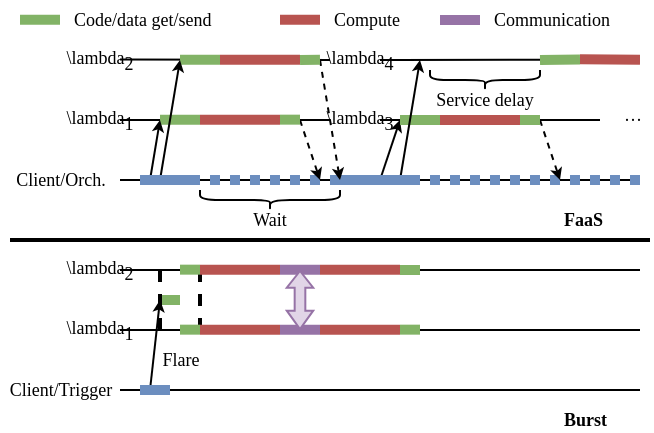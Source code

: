 <mxfile version="24.4.4" type="google" pages="4">
  <diagram name="Page-1" id="ltt5z_w2szjWZz9fcS0m">
    <mxGraphModel grid="1" page="1" gridSize="5" guides="1" tooltips="1" connect="1" arrows="1" fold="1" pageScale="1" pageWidth="330" pageHeight="220" math="1" shadow="0">
      <root>
        <mxCell id="0" />
        <mxCell id="1" parent="0" />
        <mxCell id="Y-FcVgf2PSeLGQgEc0Tr-1" value="" style="endArrow=none;html=1;rounded=0;fontFamily=Times New Roman;fontSize=9;" edge="1" parent="1">
          <mxGeometry width="50" height="50" relative="1" as="geometry">
            <mxPoint x="190" y="60" as="sourcePoint" />
            <mxPoint x="300" y="60" as="targetPoint" />
          </mxGeometry>
        </mxCell>
        <mxCell id="Y-FcVgf2PSeLGQgEc0Tr-2" value="" style="endArrow=none;html=1;rounded=0;fontFamily=Times New Roman;fontSize=9;" edge="1" parent="1" source="MnUMBIOvAKIwmNQOzPuY-1">
          <mxGeometry width="50" height="50" relative="1" as="geometry">
            <mxPoint x="190" y="30" as="sourcePoint" />
            <mxPoint x="320" y="29.83" as="targetPoint" />
          </mxGeometry>
        </mxCell>
        <mxCell id="RkFMOcAwqnY84lJMl6Pi-41" value="" style="endArrow=none;html=1;rounded=0;fillColor=#d5e8d4;strokeColor=#82b366;strokeWidth=5;fontFamily=Times New Roman;fontSize=9;" edge="1" parent="1">
          <mxGeometry width="50" height="50" relative="1" as="geometry">
            <mxPoint x="80" y="150" as="sourcePoint" />
            <mxPoint x="90" y="150" as="targetPoint" />
          </mxGeometry>
        </mxCell>
        <mxCell id="RkFMOcAwqnY84lJMl6Pi-1" value="" style="endArrow=none;html=1;rounded=0;exitX=1;exitY=0.5;exitDx=0;exitDy=0;fontFamily=Times New Roman;fontSize=9;" edge="1" parent="1" source="RkFMOcAwqnY84lJMl6Pi-2">
          <mxGeometry width="50" height="50" relative="1" as="geometry">
            <mxPoint x="60" y="93.88" as="sourcePoint" />
            <mxPoint x="320" y="90" as="targetPoint" />
          </mxGeometry>
        </mxCell>
        <mxCell id="RkFMOcAwqnY84lJMl6Pi-2" value="Client/Orch." style="text;html=1;strokeColor=none;fillColor=none;align=center;verticalAlign=middle;rounded=0;fontFamily=Times New Roman;fontSize=9;" vertex="1" parent="1">
          <mxGeometry y="80" width="60" height="20" as="geometry" />
        </mxCell>
        <mxCell id="RkFMOcAwqnY84lJMl6Pi-3" value="" style="endArrow=none;html=1;rounded=0;fontFamily=Times New Roman;fontSize=9;" edge="1" parent="1">
          <mxGeometry width="50" height="50" relative="1" as="geometry">
            <mxPoint x="60" y="60" as="sourcePoint" />
            <mxPoint x="165" y="60" as="targetPoint" />
          </mxGeometry>
        </mxCell>
        <mxCell id="RkFMOcAwqnY84lJMl6Pi-4" value="\lambda&lt;sub style=&quot;font-size: 9px;&quot;&gt;1&lt;/sub&gt;" style="text;html=1;strokeColor=none;fillColor=none;align=center;verticalAlign=middle;whiteSpace=wrap;rounded=0;fontFamily=Times New Roman;fontSize=9;" vertex="1" parent="1">
          <mxGeometry x="30" y="50" width="40" height="20" as="geometry" />
        </mxCell>
        <mxCell id="RkFMOcAwqnY84lJMl6Pi-5" value="" style="endArrow=none;html=1;rounded=0;fontFamily=Times New Roman;fontSize=9;" edge="1" parent="1">
          <mxGeometry width="50" height="50" relative="1" as="geometry">
            <mxPoint x="60" y="29.76" as="sourcePoint" />
            <mxPoint x="165" y="30" as="targetPoint" />
          </mxGeometry>
        </mxCell>
        <mxCell id="RkFMOcAwqnY84lJMl6Pi-7" value="\lambda&lt;span style=&quot;font-size: 9px;&quot;&gt;&lt;sub style=&quot;font-size: 9px;&quot;&gt;2&lt;/sub&gt;&lt;/span&gt;" style="text;html=1;strokeColor=none;fillColor=none;align=center;verticalAlign=middle;whiteSpace=wrap;rounded=0;fontFamily=Times New Roman;fontSize=9;" vertex="1" parent="1">
          <mxGeometry x="30" y="20" width="40" height="20" as="geometry" />
        </mxCell>
        <mxCell id="RkFMOcAwqnY84lJMl6Pi-10" value="" style="endArrow=none;html=1;rounded=0;fillColor=#d5e8d4;strokeColor=#82b366;strokeWidth=5;fontFamily=Times New Roman;fontSize=9;" edge="1" parent="1">
          <mxGeometry width="50" height="50" relative="1" as="geometry">
            <mxPoint x="80" y="59.83" as="sourcePoint" />
            <mxPoint x="100" y="59.83" as="targetPoint" />
          </mxGeometry>
        </mxCell>
        <mxCell id="RkFMOcAwqnY84lJMl6Pi-11" value="" style="endArrow=none;html=1;rounded=0;fillColor=#d5e8d4;strokeColor=#82b366;strokeWidth=5;fontFamily=Times New Roman;fontSize=9;" edge="1" parent="1">
          <mxGeometry width="50" height="50" relative="1" as="geometry">
            <mxPoint x="90" y="29.83" as="sourcePoint" />
            <mxPoint x="110" y="29.83" as="targetPoint" />
          </mxGeometry>
        </mxCell>
        <mxCell id="RkFMOcAwqnY84lJMl6Pi-13" value="" style="endArrow=none;html=1;rounded=0;fillColor=#dae8fc;strokeColor=#6c8ebf;strokeWidth=5;dashed=1;targetPerimeterSpacing=0;sourcePerimeterSpacing=0;endSize=6;startSize=6;jumpSize=6;dashPattern=1 1;fontFamily=Times New Roman;fontSize=9;" edge="1" parent="1">
          <mxGeometry width="50" height="50" relative="1" as="geometry">
            <mxPoint x="105" y="90" as="sourcePoint" />
            <mxPoint x="170" y="90" as="targetPoint" />
          </mxGeometry>
        </mxCell>
        <mxCell id="RkFMOcAwqnY84lJMl6Pi-15" value="" style="endArrow=none;html=1;rounded=0;fillColor=#f8cecc;strokeColor=#b85450;strokeWidth=5;fontFamily=Times New Roman;fontSize=9;" edge="1" parent="1">
          <mxGeometry width="50" height="50" relative="1" as="geometry">
            <mxPoint x="100" y="59.83" as="sourcePoint" />
            <mxPoint x="140" y="59.83" as="targetPoint" />
          </mxGeometry>
        </mxCell>
        <mxCell id="RkFMOcAwqnY84lJMl6Pi-16" value="" style="endArrow=none;html=1;rounded=0;fillColor=#f8cecc;strokeColor=#b85450;strokeWidth=5;fontFamily=Times New Roman;fontSize=9;" edge="1" parent="1">
          <mxGeometry width="50" height="50" relative="1" as="geometry">
            <mxPoint x="110" y="29.83" as="sourcePoint" />
            <mxPoint x="150" y="29.83" as="targetPoint" />
          </mxGeometry>
        </mxCell>
        <mxCell id="RkFMOcAwqnY84lJMl6Pi-9" value="" style="endArrow=classic;html=1;rounded=0;endSize=3;startSize=3;jumpSize=6;fontFamily=Times New Roman;fontSize=9;" edge="1" parent="1">
          <mxGeometry width="50" height="50" relative="1" as="geometry">
            <mxPoint x="80" y="90" as="sourcePoint" />
            <mxPoint x="90" y="30" as="targetPoint" />
          </mxGeometry>
        </mxCell>
        <mxCell id="RkFMOcAwqnY84lJMl6Pi-17" value="" style="endArrow=classic;html=1;rounded=0;endSize=3;startSize=3;dashed=1;fontFamily=Times New Roman;fontSize=9;" edge="1" parent="1">
          <mxGeometry width="50" height="50" relative="1" as="geometry">
            <mxPoint x="150" y="60" as="sourcePoint" />
            <mxPoint x="160" y="90" as="targetPoint" />
          </mxGeometry>
        </mxCell>
        <mxCell id="RkFMOcAwqnY84lJMl6Pi-19" value="" style="endArrow=classic;html=1;rounded=0;endSize=3;startSize=3;fontFamily=Times New Roman;fontSize=9;" edge="1" parent="1">
          <mxGeometry width="50" height="50" relative="1" as="geometry">
            <mxPoint x="190" y="90" as="sourcePoint" />
            <mxPoint x="200" y="60" as="targetPoint" />
          </mxGeometry>
        </mxCell>
        <mxCell id="RkFMOcAwqnY84lJMl6Pi-20" value="" style="endArrow=none;html=1;rounded=0;fillColor=#d5e8d4;strokeColor=#82b366;strokeWidth=5;fontFamily=Times New Roman;fontSize=9;" edge="1" parent="1">
          <mxGeometry width="50" height="50" relative="1" as="geometry">
            <mxPoint x="200" y="60" as="sourcePoint" />
            <mxPoint x="220" y="60" as="targetPoint" />
          </mxGeometry>
        </mxCell>
        <mxCell id="RkFMOcAwqnY84lJMl6Pi-21" value="" style="endArrow=none;html=1;rounded=0;fillColor=#d5e8d4;strokeColor=#82b366;strokeWidth=5;fontFamily=Times New Roman;fontSize=9;" edge="1" parent="1">
          <mxGeometry width="50" height="50" relative="1" as="geometry">
            <mxPoint x="270" y="30" as="sourcePoint" />
            <mxPoint x="290" y="29.76" as="targetPoint" />
          </mxGeometry>
        </mxCell>
        <mxCell id="RkFMOcAwqnY84lJMl6Pi-22" value="" style="endArrow=none;html=1;rounded=0;fillColor=#dae8fc;strokeColor=#6c8ebf;strokeWidth=5;dashed=1;targetPerimeterSpacing=0;sourcePerimeterSpacing=0;endSize=6;startSize=6;jumpSize=6;dashPattern=1 1;fontFamily=Times New Roman;fontSize=9;" edge="1" parent="1">
          <mxGeometry width="50" height="50" relative="1" as="geometry">
            <mxPoint x="215" y="90" as="sourcePoint" />
            <mxPoint x="320" y="90" as="targetPoint" />
          </mxGeometry>
        </mxCell>
        <mxCell id="RkFMOcAwqnY84lJMl6Pi-23" value="" style="endArrow=none;html=1;rounded=0;fillColor=#f8cecc;strokeColor=#b85450;strokeWidth=5;fontFamily=Times New Roman;fontSize=9;" edge="1" parent="1">
          <mxGeometry width="50" height="50" relative="1" as="geometry">
            <mxPoint x="220" y="60" as="sourcePoint" />
            <mxPoint x="260" y="60" as="targetPoint" />
          </mxGeometry>
        </mxCell>
        <mxCell id="RkFMOcAwqnY84lJMl6Pi-24" value="" style="endArrow=none;html=1;rounded=0;fillColor=#f8cecc;strokeColor=#b85450;strokeWidth=5;fontFamily=Times New Roman;fontSize=9;" edge="1" parent="1">
          <mxGeometry width="50" height="50" relative="1" as="geometry">
            <mxPoint x="290" y="29.67" as="sourcePoint" />
            <mxPoint x="320" y="29.84" as="targetPoint" />
          </mxGeometry>
        </mxCell>
        <mxCell id="RkFMOcAwqnY84lJMl6Pi-25" value="" style="endArrow=classic;html=1;rounded=0;endSize=3;startSize=3;jumpSize=6;fontFamily=Times New Roman;fontSize=9;" edge="1" parent="1">
          <mxGeometry width="50" height="50" relative="1" as="geometry">
            <mxPoint x="200" y="90" as="sourcePoint" />
            <mxPoint x="210" y="30" as="targetPoint" />
          </mxGeometry>
        </mxCell>
        <mxCell id="RkFMOcAwqnY84lJMl6Pi-14" value="" style="endArrow=none;html=1;rounded=0;fillColor=#dae8fc;strokeColor=#6c8ebf;strokeWidth=5;fontFamily=Times New Roman;fontSize=9;" edge="1" parent="1">
          <mxGeometry width="50" height="50" relative="1" as="geometry">
            <mxPoint x="170" y="90" as="sourcePoint" />
            <mxPoint x="210" y="90" as="targetPoint" />
          </mxGeometry>
        </mxCell>
        <mxCell id="RkFMOcAwqnY84lJMl6Pi-29" value="&lt;font style=&quot;font-size: 9px;&quot;&gt;Wait&lt;/font&gt;" style="shape=curlyBracket;whiteSpace=wrap;html=1;rounded=1;flipH=1;labelPosition=center;verticalLabelPosition=bottom;align=center;verticalAlign=top;direction=north;size=0.5;fillColor=#dae8fc;strokeColor=#000000;spacing=-5;fontColor=#000000;fontFamily=Times New Roman;fontSize=9;" vertex="1" parent="1">
          <mxGeometry x="100" y="95" width="70" height="10" as="geometry" />
        </mxCell>
        <mxCell id="RkFMOcAwqnY84lJMl6Pi-30" value="" style="endArrow=none;html=1;rounded=0;fillColor=#d5e8d4;strokeColor=#82b366;strokeWidth=5;fontFamily=Times New Roman;fontSize=9;" edge="1" parent="1">
          <mxGeometry x="1" y="50" width="50" height="50" relative="1" as="geometry">
            <mxPoint x="10" y="9.83" as="sourcePoint" />
            <mxPoint x="30" y="9.83" as="targetPoint" />
            <mxPoint x="50" y="50" as="offset" />
          </mxGeometry>
        </mxCell>
        <mxCell id="RkFMOcAwqnY84lJMl6Pi-31" value="" style="endArrow=none;html=1;rounded=0;fillColor=#f8cecc;strokeColor=#b85450;strokeWidth=5;fontFamily=Times New Roman;fontSize=9;" edge="1" parent="1">
          <mxGeometry x="1" y="30" width="50" height="50" relative="1" as="geometry">
            <mxPoint x="140" y="9.83" as="sourcePoint" />
            <mxPoint x="160" y="9.83" as="targetPoint" />
            <mxPoint x="30" y="30" as="offset" />
          </mxGeometry>
        </mxCell>
        <mxCell id="RkFMOcAwqnY84lJMl6Pi-32" value="&lt;span style=&quot;color: rgb(0, 0, 0); font-size: 9px; font-style: normal; font-variant-ligatures: normal; font-variant-caps: normal; font-weight: 400; letter-spacing: normal; orphans: 2; text-align: center; text-indent: 0px; text-transform: none; widows: 2; word-spacing: 0px; -webkit-text-stroke-width: 0px; background-color: rgb(255, 255, 255); text-decoration-thickness: initial; text-decoration-style: initial; text-decoration-color: initial; float: none; display: inline !important;&quot;&gt;&lt;font style=&quot;font-size: 9px;&quot;&gt;Code/data get/send&lt;/font&gt;&lt;/span&gt;" style="text;whiteSpace=wrap;html=1;verticalAlign=middle;fontSize=9;fontFamily=Times New Roman;" vertex="1" parent="1">
          <mxGeometry x="35" width="100" height="20" as="geometry" />
        </mxCell>
        <mxCell id="RkFMOcAwqnY84lJMl6Pi-33" value="&lt;span style=&quot;color: rgb(0, 0, 0); font-size: 9px; font-style: normal; font-variant-ligatures: normal; font-variant-caps: normal; font-weight: 400; letter-spacing: normal; orphans: 2; text-align: center; text-indent: 0px; text-transform: none; widows: 2; word-spacing: 0px; -webkit-text-stroke-width: 0px; background-color: rgb(255, 255, 255); text-decoration-thickness: initial; text-decoration-style: initial; text-decoration-color: initial; float: none; display: inline !important;&quot;&gt;Compute&lt;/span&gt;" style="text;whiteSpace=wrap;html=1;verticalAlign=middle;fontSize=9;fontFamily=Times New Roman;" vertex="1" parent="1">
          <mxGeometry x="165" width="43" height="20" as="geometry" />
        </mxCell>
        <mxCell id="RkFMOcAwqnY84lJMl6Pi-34" value="" style="endArrow=none;html=1;rounded=0;exitX=1;exitY=0.5;exitDx=0;exitDy=0;fontFamily=Times New Roman;fontSize=9;" edge="1" parent="1" source="RkFMOcAwqnY84lJMl6Pi-35">
          <mxGeometry width="50" height="50" relative="1" as="geometry">
            <mxPoint x="60" y="198.88" as="sourcePoint" />
            <mxPoint x="320" y="195" as="targetPoint" />
          </mxGeometry>
        </mxCell>
        <mxCell id="RkFMOcAwqnY84lJMl6Pi-35" value="Client/Trigger" style="text;html=1;strokeColor=none;fillColor=none;align=center;verticalAlign=middle;rounded=0;fontFamily=Times New Roman;fontSize=9;" vertex="1" parent="1">
          <mxGeometry y="185" width="60" height="20" as="geometry" />
        </mxCell>
        <mxCell id="RkFMOcAwqnY84lJMl6Pi-36" value="" style="endArrow=none;html=1;rounded=0;exitX=1;exitY=0.5;exitDx=0;exitDy=0;fontFamily=Times New Roman;fontSize=9;" edge="1" parent="1">
          <mxGeometry width="50" height="50" relative="1" as="geometry">
            <mxPoint x="60" y="165" as="sourcePoint" />
            <mxPoint x="320" y="165" as="targetPoint" />
          </mxGeometry>
        </mxCell>
        <mxCell id="RkFMOcAwqnY84lJMl6Pi-38" value="" style="endArrow=none;html=1;rounded=0;exitX=1;exitY=0.5;exitDx=0;exitDy=0;fontFamily=Times New Roman;fontSize=9;" edge="1" parent="1">
          <mxGeometry width="50" height="50" relative="1" as="geometry">
            <mxPoint x="60" y="135" as="sourcePoint" />
            <mxPoint x="320" y="135" as="targetPoint" />
          </mxGeometry>
        </mxCell>
        <mxCell id="RkFMOcAwqnY84lJMl6Pi-54" value="" style="endArrow=none;html=1;rounded=0;fillColor=#f8cecc;strokeColor=#b85450;strokeWidth=5;fontFamily=Times New Roman;fontSize=9;" edge="1" parent="1">
          <mxGeometry width="50" height="50" relative="1" as="geometry">
            <mxPoint x="160" y="164.83" as="sourcePoint" />
            <mxPoint x="200" y="164.83" as="targetPoint" />
          </mxGeometry>
        </mxCell>
        <mxCell id="RkFMOcAwqnY84lJMl6Pi-55" value="" style="endArrow=none;html=1;rounded=0;fillColor=#f8cecc;strokeColor=#b85450;strokeWidth=5;fontFamily=Times New Roman;fontSize=9;" edge="1" parent="1">
          <mxGeometry width="50" height="50" relative="1" as="geometry">
            <mxPoint x="160" y="134.83" as="sourcePoint" />
            <mxPoint x="200" y="134.83" as="targetPoint" />
          </mxGeometry>
        </mxCell>
        <mxCell id="RkFMOcAwqnY84lJMl6Pi-62" value="" style="line;strokeWidth=2;html=1;perimeter=backbonePerimeter;points=[];outlineConnect=0;fontFamily=Times New Roman;fontSize=9;" vertex="1" parent="1">
          <mxGeometry x="5" y="115" width="320" height="10" as="geometry" />
        </mxCell>
        <mxCell id="RkFMOcAwqnY84lJMl6Pi-63" value="" style="endArrow=none;dashed=1;html=1;strokeWidth=2;rounded=0;fontFamily=Times New Roman;fontSize=9;" edge="1" parent="1">
          <mxGeometry width="50" height="50" relative="1" as="geometry">
            <mxPoint x="80" y="135" as="sourcePoint" />
            <mxPoint x="80" y="165" as="targetPoint" />
          </mxGeometry>
        </mxCell>
        <mxCell id="RkFMOcAwqnY84lJMl6Pi-64" value="" style="endArrow=none;dashed=1;html=1;strokeWidth=2;rounded=0;fontFamily=Times New Roman;fontSize=9;" edge="1" parent="1">
          <mxGeometry width="50" height="50" relative="1" as="geometry">
            <mxPoint x="100" y="135" as="sourcePoint" />
            <mxPoint x="100" y="165" as="targetPoint" />
          </mxGeometry>
        </mxCell>
        <mxCell id="RkFMOcAwqnY84lJMl6Pi-65" value="" style="endArrow=none;html=1;rounded=0;fillColor=#e1d5e7;strokeColor=#9673a6;strokeWidth=5;fontFamily=Times New Roman;fontSize=9;" edge="1" parent="1">
          <mxGeometry width="50" height="50" relative="1" as="geometry">
            <mxPoint x="140" y="134.83" as="sourcePoint" />
            <mxPoint x="160" y="134.83" as="targetPoint" />
          </mxGeometry>
        </mxCell>
        <mxCell id="RkFMOcAwqnY84lJMl6Pi-66" value="" style="endArrow=none;html=1;rounded=0;fillColor=#e1d5e7;strokeColor=#9673a6;strokeWidth=5;fontFamily=Times New Roman;fontSize=9;" edge="1" parent="1">
          <mxGeometry width="50" height="50" relative="1" as="geometry">
            <mxPoint x="140" y="164.83" as="sourcePoint" />
            <mxPoint x="160" y="164.83" as="targetPoint" />
          </mxGeometry>
        </mxCell>
        <mxCell id="RkFMOcAwqnY84lJMl6Pi-45" value="" style="endArrow=none;html=1;rounded=0;fillColor=#f8cecc;strokeColor=#b85450;strokeWidth=5;fontFamily=Times New Roman;fontSize=9;" edge="1" parent="1">
          <mxGeometry width="50" height="50" relative="1" as="geometry">
            <mxPoint x="100" y="134.83" as="sourcePoint" />
            <mxPoint x="140" y="134.83" as="targetPoint" />
          </mxGeometry>
        </mxCell>
        <mxCell id="RkFMOcAwqnY84lJMl6Pi-44" value="" style="endArrow=none;html=1;rounded=0;fillColor=#f8cecc;strokeColor=#b85450;strokeWidth=5;fontFamily=Times New Roman;fontSize=9;" edge="1" parent="1">
          <mxGeometry width="50" height="50" relative="1" as="geometry">
            <mxPoint x="100" y="164.83" as="sourcePoint" />
            <mxPoint x="140" y="164.83" as="targetPoint" />
          </mxGeometry>
        </mxCell>
        <mxCell id="RkFMOcAwqnY84lJMl6Pi-68" value="FaaS" style="text;html=1;strokeColor=none;fillColor=none;align=left;verticalAlign=middle;whiteSpace=wrap;rounded=0;fontFamily=Times New Roman;fontSize=9;fontStyle=1" vertex="1" parent="1">
          <mxGeometry x="280" y="105" width="40" height="10" as="geometry" />
        </mxCell>
        <mxCell id="RkFMOcAwqnY84lJMl6Pi-70" value="Burst" style="text;html=1;strokeColor=none;fillColor=none;align=left;verticalAlign=middle;whiteSpace=wrap;rounded=0;fontFamily=Times New Roman;fontSize=9;fontStyle=1" vertex="1" parent="1">
          <mxGeometry x="280" y="205" width="40" height="10" as="geometry" />
        </mxCell>
        <mxCell id="RkFMOcAwqnY84lJMl6Pi-71" value="" style="endArrow=none;html=1;rounded=0;fillColor=#e1d5e7;strokeColor=#9673a6;strokeWidth=5;fontFamily=Times New Roman;fontSize=9;" edge="1" parent="1">
          <mxGeometry x="1" y="30" width="50" height="50" relative="1" as="geometry">
            <mxPoint x="220" y="10" as="sourcePoint" />
            <mxPoint x="240" y="10" as="targetPoint" />
            <mxPoint x="30" y="30" as="offset" />
          </mxGeometry>
        </mxCell>
        <mxCell id="RkFMOcAwqnY84lJMl6Pi-72" value="&lt;span style=&quot;color: rgb(0, 0, 0); font-size: 9px; font-style: normal; font-variant-ligatures: normal; font-variant-caps: normal; font-weight: 400; letter-spacing: normal; orphans: 2; text-align: center; text-indent: 0px; text-transform: none; widows: 2; word-spacing: 0px; -webkit-text-stroke-width: 0px; background-color: rgb(255, 255, 255); text-decoration-thickness: initial; text-decoration-style: initial; text-decoration-color: initial; float: none; display: inline !important;&quot;&gt;Communication&lt;/span&gt;" style="text;whiteSpace=wrap;html=1;verticalAlign=middle;fontSize=9;fontFamily=Times New Roman;" vertex="1" parent="1">
          <mxGeometry x="245" width="78" height="20" as="geometry" />
        </mxCell>
        <mxCell id="RkFMOcAwqnY84lJMl6Pi-18" value="" style="endArrow=classic;html=1;rounded=0;endSize=3;startSize=3;dashed=1;fontFamily=Times New Roman;fontSize=9;" edge="1" parent="1">
          <mxGeometry width="50" height="50" relative="1" as="geometry">
            <mxPoint x="160" y="30" as="sourcePoint" />
            <mxPoint x="170" y="90" as="targetPoint" />
          </mxGeometry>
        </mxCell>
        <mxCell id="RkFMOcAwqnY84lJMl6Pi-73" value="" style="endArrow=none;html=1;rounded=0;fillColor=#d5e8d4;strokeColor=#82b366;strokeWidth=5;fontFamily=Times New Roman;fontSize=9;" edge="1" parent="1">
          <mxGeometry width="50" height="50" relative="1" as="geometry">
            <mxPoint x="90" y="134.83" as="sourcePoint" />
            <mxPoint x="100" y="134.83" as="targetPoint" />
          </mxGeometry>
        </mxCell>
        <mxCell id="RkFMOcAwqnY84lJMl6Pi-74" value="" style="endArrow=none;html=1;rounded=0;fillColor=#d5e8d4;strokeColor=#82b366;strokeWidth=5;fontFamily=Times New Roman;fontSize=9;" edge="1" parent="1">
          <mxGeometry width="50" height="50" relative="1" as="geometry">
            <mxPoint x="90" y="164.83" as="sourcePoint" />
            <mxPoint x="100" y="164.83" as="targetPoint" />
          </mxGeometry>
        </mxCell>
        <mxCell id="RkFMOcAwqnY84lJMl6Pi-67" value="" style="shape=flexArrow;endArrow=classic;startArrow=classic;html=1;rounded=0;startWidth=6.889;startSize=2.723;endWidth=6.889;endSize=2.443;width=5.333;fillColor=#e1d5e7;strokeColor=#9673a6;shadow=0;fontFamily=Times New Roman;fontSize=9;" edge="1" parent="1">
          <mxGeometry width="100" height="100" relative="1" as="geometry">
            <mxPoint x="150" y="165" as="sourcePoint" />
            <mxPoint x="150" y="135" as="targetPoint" />
          </mxGeometry>
        </mxCell>
        <mxCell id="RkFMOcAwqnY84lJMl6Pi-26" value="" style="endArrow=classic;html=1;rounded=0;endSize=3;startSize=3;dashed=1;fontFamily=Times New Roman;fontSize=9;" edge="1" parent="1">
          <mxGeometry width="50" height="50" relative="1" as="geometry">
            <mxPoint x="270" y="60" as="sourcePoint" />
            <mxPoint x="280" y="90" as="targetPoint" />
          </mxGeometry>
        </mxCell>
        <mxCell id="RkFMOcAwqnY84lJMl6Pi-75" value="" style="endArrow=none;html=1;rounded=0;fillColor=#d5e8d4;strokeColor=#82b366;strokeWidth=5;fontFamily=Times New Roman;fontSize=9;" edge="1" parent="1">
          <mxGeometry width="50" height="50" relative="1" as="geometry">
            <mxPoint x="150" y="30" as="sourcePoint" />
            <mxPoint x="160" y="29.83" as="targetPoint" />
          </mxGeometry>
        </mxCell>
        <mxCell id="RkFMOcAwqnY84lJMl6Pi-76" value="" style="endArrow=none;html=1;rounded=0;fillColor=#d5e8d4;strokeColor=#82b366;strokeWidth=5;fontFamily=Times New Roman;fontSize=9;" edge="1" parent="1">
          <mxGeometry width="50" height="50" relative="1" as="geometry">
            <mxPoint x="140" y="59.83" as="sourcePoint" />
            <mxPoint x="150" y="59.83" as="targetPoint" />
          </mxGeometry>
        </mxCell>
        <mxCell id="RkFMOcAwqnY84lJMl6Pi-78" value="" style="endArrow=none;html=1;rounded=0;fillColor=#d5e8d4;strokeColor=#82b366;strokeWidth=5;fontFamily=Times New Roman;fontSize=9;" edge="1" parent="1">
          <mxGeometry width="50" height="50" relative="1" as="geometry">
            <mxPoint x="260" y="60" as="sourcePoint" />
            <mxPoint x="270" y="60" as="targetPoint" />
          </mxGeometry>
        </mxCell>
        <mxCell id="RkFMOcAwqnY84lJMl6Pi-79" value="" style="endArrow=none;html=1;rounded=0;fillColor=#d5e8d4;strokeColor=#82b366;strokeWidth=5;fontFamily=Times New Roman;fontSize=9;" edge="1" parent="1">
          <mxGeometry width="50" height="50" relative="1" as="geometry">
            <mxPoint x="200" y="135" as="sourcePoint" />
            <mxPoint x="210" y="135" as="targetPoint" />
          </mxGeometry>
        </mxCell>
        <mxCell id="RkFMOcAwqnY84lJMl6Pi-80" value="" style="endArrow=none;html=1;rounded=0;fillColor=#d5e8d4;strokeColor=#82b366;strokeWidth=5;fontFamily=Times New Roman;fontSize=9;" edge="1" parent="1">
          <mxGeometry width="50" height="50" relative="1" as="geometry">
            <mxPoint x="200" y="164.83" as="sourcePoint" />
            <mxPoint x="210" y="164.83" as="targetPoint" />
          </mxGeometry>
        </mxCell>
        <mxCell id="RkFMOcAwqnY84lJMl6Pi-40" value="&lt;font style=&quot;font-size: 9px;&quot;&gt;Flare&lt;/font&gt;" style="endArrow=classic;html=1;rounded=0;endSize=3;startSize=3;fontFamily=Times New Roman;fontSize=9;" edge="1" parent="1">
          <mxGeometry x="-0.268" y="-13" width="50" height="50" relative="1" as="geometry">
            <mxPoint x="75" y="195" as="sourcePoint" />
            <mxPoint x="80" y="150" as="targetPoint" />
            <mxPoint as="offset" />
          </mxGeometry>
        </mxCell>
        <mxCell id="RkFMOcAwqnY84lJMl6Pi-47" value="" style="endArrow=none;html=1;rounded=0;fillColor=#dae8fc;strokeColor=#6c8ebf;strokeWidth=5;fontFamily=Times New Roman;fontSize=9;" edge="1" parent="1">
          <mxGeometry width="50" height="50" relative="1" as="geometry">
            <mxPoint x="70" y="195" as="sourcePoint" />
            <mxPoint x="85" y="195" as="targetPoint" />
          </mxGeometry>
        </mxCell>
        <mxCell id="Y-FcVgf2PSeLGQgEc0Tr-3" value="&lt;font style=&quot;font-size: 9px;&quot;&gt;Service delay&lt;/font&gt;" style="shape=curlyBracket;whiteSpace=wrap;html=1;rounded=1;flipH=1;labelPosition=center;verticalLabelPosition=bottom;align=center;verticalAlign=top;direction=north;size=0.5;fillColor=#dae8fc;strokeColor=#000000;spacing=-5;fontColor=#000000;fontFamily=Times New Roman;fontSize=9;" vertex="1" parent="1">
          <mxGeometry x="215" y="35" width="55" height="10" as="geometry" />
        </mxCell>
        <mxCell id="Y-FcVgf2PSeLGQgEc0Tr-5" value="&lt;span style=&quot;color: rgb(0, 0, 0); font-style: normal; font-variant-ligatures: normal; font-variant-caps: normal; font-weight: 400; letter-spacing: normal; orphans: 2; text-align: center; text-indent: 0px; text-transform: none; widows: 2; word-spacing: 0px; -webkit-text-stroke-width: 0px; background-color: rgb(255, 255, 255); text-decoration-thickness: initial; text-decoration-style: initial; text-decoration-color: initial; float: none; display: inline !important; font-size: 9px;&quot;&gt;&lt;font style=&quot;font-size: 9px;&quot;&gt;···&lt;/font&gt;&lt;/span&gt;" style="text;whiteSpace=wrap;html=1;verticalAlign=middle;fontSize=9;fontFamily=Times New Roman;" vertex="1" parent="1">
          <mxGeometry x="310" y="50" width="15" height="20" as="geometry" />
        </mxCell>
        <mxCell id="MnUMBIOvAKIwmNQOzPuY-2" value="\lambda&lt;sub style=&quot;font-size: 9px;&quot;&gt;3&lt;/sub&gt;" style="text;html=1;strokeColor=none;fillColor=none;align=center;verticalAlign=middle;whiteSpace=wrap;rounded=0;fontFamily=Times New Roman;fontSize=9;" vertex="1" parent="1">
          <mxGeometry x="160" y="50" width="40" height="20" as="geometry" />
        </mxCell>
        <mxCell id="MnUMBIOvAKIwmNQOzPuY-4" value="" style="endArrow=none;html=1;rounded=0;fontFamily=Times New Roman;fontSize=9;" edge="1" parent="1" target="MnUMBIOvAKIwmNQOzPuY-1">
          <mxGeometry width="50" height="50" relative="1" as="geometry">
            <mxPoint x="190" y="30" as="sourcePoint" />
            <mxPoint x="320" y="29.83" as="targetPoint" />
          </mxGeometry>
        </mxCell>
        <mxCell id="MnUMBIOvAKIwmNQOzPuY-1" value="\lambda&lt;span style=&quot;font-size: 9px;&quot;&gt;&lt;sub style=&quot;font-size: 9px;&quot;&gt;4&lt;/sub&gt;&lt;/span&gt;" style="text;html=1;strokeColor=none;fillColor=none;align=center;verticalAlign=middle;whiteSpace=wrap;rounded=0;fontFamily=Times New Roman;fontSize=9;" vertex="1" parent="1">
          <mxGeometry x="160" y="20" width="40" height="20" as="geometry" />
        </mxCell>
        <mxCell id="RkFMOcAwqnY84lJMl6Pi-8" value="" style="endArrow=classic;html=1;rounded=0;endSize=3;startSize=3;fontFamily=Times New Roman;fontSize=9;" edge="1" parent="1">
          <mxGeometry width="50" height="50" relative="1" as="geometry">
            <mxPoint x="75" y="90" as="sourcePoint" />
            <mxPoint x="80" y="60" as="targetPoint" />
          </mxGeometry>
        </mxCell>
        <mxCell id="RkFMOcAwqnY84lJMl6Pi-12" value="" style="endArrow=none;html=1;rounded=0;fillColor=#dae8fc;strokeColor=#6c8ebf;strokeWidth=5;fontFamily=Times New Roman;fontSize=9;" edge="1" parent="1">
          <mxGeometry width="50" height="50" relative="1" as="geometry">
            <mxPoint x="70" y="90" as="sourcePoint" />
            <mxPoint x="100" y="90" as="targetPoint" />
          </mxGeometry>
        </mxCell>
        <mxCell id="XAOL5xFrdHJyX6w8Xvxh-1" value="\lambda&lt;sub style=&quot;font-size: 9px;&quot;&gt;1&lt;/sub&gt;" style="text;html=1;strokeColor=none;fillColor=none;align=center;verticalAlign=middle;whiteSpace=wrap;rounded=0;fontFamily=Times New Roman;fontSize=9;" vertex="1" parent="1">
          <mxGeometry x="30" y="155" width="40" height="20" as="geometry" />
        </mxCell>
        <mxCell id="XAOL5xFrdHJyX6w8Xvxh-2" value="\lambda&lt;span style=&quot;font-size: 9px;&quot;&gt;&lt;sub style=&quot;font-size: 9px;&quot;&gt;2&lt;/sub&gt;&lt;/span&gt;" style="text;html=1;strokeColor=none;fillColor=none;align=center;verticalAlign=middle;whiteSpace=wrap;rounded=0;fontFamily=Times New Roman;fontSize=9;" vertex="1" parent="1">
          <mxGeometry x="30" y="125" width="40" height="20" as="geometry" />
        </mxCell>
      </root>
    </mxGraphModel>
  </diagram>
  <diagram id="-6cAYydasnn2f6OzeAV4" name="Page-2">
    <mxGraphModel grid="1" page="1" gridSize="5" guides="1" tooltips="1" connect="1" arrows="1" fold="1" pageScale="1" pageWidth="333" pageHeight="300" math="0" shadow="0">
      <root>
        <mxCell id="0" />
        <mxCell id="1" parent="0" />
        <mxCell id="5jcMdOJW1r-zkQpPkOGE-5" value="" style="rounded=1;whiteSpace=wrap;html=1;fillColor=#fff2cc;strokeColor=#d6b656;fontFamily=Times New Roman;fontSize=9;" vertex="1" parent="1">
          <mxGeometry x="95" y="5" width="230" height="140" as="geometry" />
        </mxCell>
        <mxCell id="5jcMdOJW1r-zkQpPkOGE-1" value="Client" style="outlineConnect=0;dashed=0;verticalLabelPosition=bottom;verticalAlign=top;align=center;html=1;shape=mxgraph.aws3.management_console;fillColor=#D2D3D3;gradientColor=none;fontFamily=Times New Roman;fontSize=9;spacing=-4;" vertex="1" parent="1">
          <mxGeometry x="5" y="60" width="30" height="30" as="geometry" />
        </mxCell>
        <mxCell id="5jcMdOJW1r-zkQpPkOGE-10" style="edgeStyle=orthogonalEdgeStyle;rounded=1;orthogonalLoop=1;jettySize=auto;html=1;curved=0;strokeColor=default;endArrow=classic;endFill=1;endSize=4;startSize=4;fontFamily=Times New Roman;fontSize=9;" edge="1" parent="1" source="5jcMdOJW1r-zkQpPkOGE-4" target="5jcMdOJW1r-zkQpPkOGE-6">
          <mxGeometry relative="1" as="geometry">
            <Array as="points">
              <mxPoint x="130" y="75" />
              <mxPoint x="130" y="10" />
              <mxPoint x="167" y="10" />
            </Array>
          </mxGeometry>
        </mxCell>
        <mxCell id="5jcMdOJW1r-zkQpPkOGE-4" value="Controller" style="rounded=0;fontFamily=Times New Roman;fontSize=9;fillColor=#ffe6cc;strokeColor=#d79b00;spacing=0;html=1;whiteSpace=wrap;spacingBottom=2;" vertex="1" parent="1">
          <mxGeometry x="75" y="55" width="45" height="40" as="geometry" />
        </mxCell>
        <mxCell id="5jcMdOJW1r-zkQpPkOGE-6" value="Instance 0" style="rounded=0;whiteSpace=wrap;html=1;fontFamily=Times New Roman;fontSize=9;verticalAlign=top;horizontal=1;spacing=-3;fillColor=#d5e8d4;strokeColor=#82b366;spacingTop=0;" vertex="1" parent="1">
          <mxGeometry x="139.5" y="20" width="55" height="40" as="geometry" />
        </mxCell>
        <mxCell id="5jcMdOJW1r-zkQpPkOGE-7" value="Instance 3" style="rounded=0;whiteSpace=wrap;html=1;fontFamily=Times New Roman;fontSize=9;verticalAlign=bottom;horizontal=1;spacing=0;fillColor=#d5e8d4;strokeColor=#82b366;spacingBottom=2;" vertex="1" parent="1">
          <mxGeometry x="140" y="90" width="55" height="40" as="geometry" />
        </mxCell>
        <mxCell id="5jcMdOJW1r-zkQpPkOGE-8" value="Instance 1" style="rounded=0;whiteSpace=wrap;html=1;fontFamily=Times New Roman;fontSize=9;verticalAlign=top;horizontal=1;spacing=-3;fillColor=#d5e8d4;strokeColor=#82b366;spacingTop=0;" vertex="1" parent="1">
          <mxGeometry x="200" y="20" width="55" height="40" as="geometry" />
        </mxCell>
        <mxCell id="5jcMdOJW1r-zkQpPkOGE-9" value="Instance 4" style="rounded=0;whiteSpace=wrap;html=1;fontFamily=Times New Roman;fontSize=9;verticalAlign=bottom;horizontal=1;spacing=0;fillColor=#d5e8d4;strokeColor=#82b366;spacingBottom=2;" vertex="1" parent="1">
          <mxGeometry x="200" y="90" width="55" height="40" as="geometry" />
        </mxCell>
        <mxCell id="5jcMdOJW1r-zkQpPkOGE-11" value="" style="endArrow=none;html=1;rounded=0;fontFamily=Times New Roman;fontSize=9;" edge="1" parent="1">
          <mxGeometry width="50" height="50" relative="1" as="geometry">
            <mxPoint y="150" as="sourcePoint" />
            <mxPoint x="330" y="150" as="targetPoint" />
          </mxGeometry>
        </mxCell>
        <mxCell id="5jcMdOJW1r-zkQpPkOGE-13" style="edgeStyle=orthogonalEdgeStyle;rounded=1;orthogonalLoop=1;jettySize=auto;html=1;curved=0;strokeColor=default;endArrow=classic;endFill=1;endSize=4;startSize=4;fontFamily=Times New Roman;fontSize=9;" edge="1" parent="1" source="5jcMdOJW1r-zkQpPkOGE-4" target="5jcMdOJW1r-zkQpPkOGE-8">
          <mxGeometry relative="1" as="geometry">
            <mxPoint x="129.5" y="80" as="sourcePoint" />
            <mxPoint x="179.5" y="15" as="targetPoint" />
            <Array as="points">
              <mxPoint x="130" y="75" />
              <mxPoint x="130" y="10" />
              <mxPoint x="228" y="10" />
            </Array>
          </mxGeometry>
        </mxCell>
        <mxCell id="5jcMdOJW1r-zkQpPkOGE-14" style="edgeStyle=orthogonalEdgeStyle;rounded=1;orthogonalLoop=1;jettySize=auto;html=1;curved=0;strokeColor=default;endArrow=classic;endFill=1;endSize=4;startSize=4;fontFamily=Times New Roman;fontSize=9;" edge="1" parent="1" source="5jcMdOJW1r-zkQpPkOGE-4" target="5jcMdOJW1r-zkQpPkOGE-7">
          <mxGeometry relative="1" as="geometry">
            <mxPoint x="129.5" y="80" as="sourcePoint" />
            <mxPoint x="269.5" y="15" as="targetPoint" />
            <Array as="points">
              <mxPoint x="130" y="75" />
              <mxPoint x="130" y="140" />
              <mxPoint x="168" y="140" />
            </Array>
          </mxGeometry>
        </mxCell>
        <mxCell id="5jcMdOJW1r-zkQpPkOGE-15" style="edgeStyle=orthogonalEdgeStyle;rounded=1;orthogonalLoop=1;jettySize=auto;html=1;curved=0;strokeColor=default;endArrow=classic;endFill=1;endSize=4;startSize=4;fontFamily=Times New Roman;fontSize=9;" edge="1" parent="1" source="5jcMdOJW1r-zkQpPkOGE-4" target="5jcMdOJW1r-zkQpPkOGE-9">
          <mxGeometry relative="1" as="geometry">
            <mxPoint x="129.5" y="80" as="sourcePoint" />
            <mxPoint x="179.5" y="145" as="targetPoint" />
            <Array as="points">
              <mxPoint x="130" y="75" />
              <mxPoint x="130" y="140" />
              <mxPoint x="228" y="140" />
            </Array>
          </mxGeometry>
        </mxCell>
        <mxCell id="5jcMdOJW1r-zkQpPkOGE-16" value="Worker 0" style="rounded=0;whiteSpace=wrap;html=1;fontFamily=Times New Roman;fontSize=9;verticalAlign=top;horizontal=1;spacing=-3;fillColor=#dae8fc;strokeColor=#6c8ebf;" vertex="1" parent="1">
          <mxGeometry x="147" y="40" width="40" height="15" as="geometry" />
        </mxCell>
        <mxCell id="5jcMdOJW1r-zkQpPkOGE-17" value="Worker 1" style="rounded=0;whiteSpace=wrap;html=1;fontFamily=Times New Roman;fontSize=9;verticalAlign=top;horizontal=1;spacing=-3;fillColor=#dae8fc;strokeColor=#6c8ebf;" vertex="1" parent="1">
          <mxGeometry x="207.5" y="40" width="40" height="15" as="geometry" />
        </mxCell>
        <mxCell id="5jcMdOJW1r-zkQpPkOGE-18" value="Worker 3" style="rounded=0;whiteSpace=wrap;html=1;fontFamily=Times New Roman;fontSize=9;verticalAlign=top;horizontal=1;spacing=-3;fillColor=#dae8fc;strokeColor=#6c8ebf;" vertex="1" parent="1">
          <mxGeometry x="147.5" y="95" width="40" height="15" as="geometry" />
        </mxCell>
        <mxCell id="5jcMdOJW1r-zkQpPkOGE-19" value="Worker 4" style="rounded=0;whiteSpace=wrap;html=1;fontFamily=Times New Roman;fontSize=9;verticalAlign=top;horizontal=1;spacing=-3;fillColor=#dae8fc;strokeColor=#6c8ebf;" vertex="1" parent="1">
          <mxGeometry x="207.5" y="95" width="40" height="15" as="geometry" />
        </mxCell>
        <mxCell id="5jcMdOJW1r-zkQpPkOGE-20" value="" style="endArrow=classic;startArrow=classic;html=1;rounded=0;startSize=4;endSize=4;fillColor=#f5f5f5;strokeColor=#666666;fontFamily=Times New Roman;fontSize=9;" edge="1" parent="1" source="5jcMdOJW1r-zkQpPkOGE-17" target="5jcMdOJW1r-zkQpPkOGE-16">
          <mxGeometry width="50" height="50" relative="1" as="geometry">
            <mxPoint x="144.5" y="115" as="sourcePoint" />
            <mxPoint x="194.5" y="65" as="targetPoint" />
          </mxGeometry>
        </mxCell>
        <mxCell id="5jcMdOJW1r-zkQpPkOGE-21" value="" style="endArrow=classic;startArrow=classic;html=1;rounded=0;startSize=4;endSize=4;fillColor=#f5f5f5;strokeColor=#666666;fontFamily=Times New Roman;fontSize=9;" edge="1" parent="1" source="5jcMdOJW1r-zkQpPkOGE-19" target="5jcMdOJW1r-zkQpPkOGE-16">
          <mxGeometry width="50" height="50" relative="1" as="geometry">
            <mxPoint x="247.5" y="43" as="sourcePoint" />
            <mxPoint x="201.5" y="43" as="targetPoint" />
          </mxGeometry>
        </mxCell>
        <mxCell id="5jcMdOJW1r-zkQpPkOGE-22" value="" style="endArrow=classic;startArrow=classic;html=1;rounded=0;startSize=4;endSize=4;fillColor=#f5f5f5;strokeColor=#666666;fontFamily=Times New Roman;fontSize=9;" edge="1" parent="1" source="5jcMdOJW1r-zkQpPkOGE-18" target="5jcMdOJW1r-zkQpPkOGE-16">
          <mxGeometry width="50" height="50" relative="1" as="geometry">
            <mxPoint x="260.5" y="110" as="sourcePoint" />
            <mxPoint x="188.5" y="50" as="targetPoint" />
          </mxGeometry>
        </mxCell>
        <mxCell id="5jcMdOJW1r-zkQpPkOGE-23" value="" style="endArrow=classic;startArrow=classic;html=1;rounded=0;startSize=4;endSize=4;fillColor=#f5f5f5;strokeColor=#666666;fontFamily=Times New Roman;fontSize=9;" edge="1" parent="1" source="5jcMdOJW1r-zkQpPkOGE-19" target="5jcMdOJW1r-zkQpPkOGE-17">
          <mxGeometry width="50" height="50" relative="1" as="geometry">
            <mxPoint x="243" y="115" as="sourcePoint" />
            <mxPoint x="171" y="55" as="targetPoint" />
          </mxGeometry>
        </mxCell>
        <mxCell id="5jcMdOJW1r-zkQpPkOGE-24" value="" style="endArrow=classic;startArrow=classic;html=1;rounded=0;startSize=4;endSize=4;fillColor=#f5f5f5;strokeColor=#666666;fontFamily=Times New Roman;fontSize=9;" edge="1" parent="1" source="5jcMdOJW1r-zkQpPkOGE-18" target="5jcMdOJW1r-zkQpPkOGE-17">
          <mxGeometry width="50" height="50" relative="1" as="geometry">
            <mxPoint x="270.5" y="120" as="sourcePoint" />
            <mxPoint x="198.5" y="60" as="targetPoint" />
          </mxGeometry>
        </mxCell>
        <mxCell id="5jcMdOJW1r-zkQpPkOGE-25" value="" style="endArrow=classic;startArrow=classic;html=1;rounded=0;startSize=4;endSize=4;fillColor=#f5f5f5;strokeColor=#666666;fontFamily=Times New Roman;fontSize=9;" edge="1" parent="1" source="5jcMdOJW1r-zkQpPkOGE-19" target="5jcMdOJW1r-zkQpPkOGE-18">
          <mxGeometry width="50" height="50" relative="1" as="geometry">
            <mxPoint x="275.5" y="125" as="sourcePoint" />
            <mxPoint x="203.5" y="65" as="targetPoint" />
          </mxGeometry>
        </mxCell>
        <mxCell id="5jcMdOJW1r-zkQpPkOGE-26" style="rounded=1;orthogonalLoop=1;jettySize=auto;html=1;strokeColor=#b85450;endArrow=classic;endFill=1;endSize=4;startSize=4;fillColor=#f8cecc;fontFamily=Times New Roman;fontSize=9;" edge="1" parent="1">
          <mxGeometry relative="1" as="geometry">
            <mxPoint x="35" y="70" as="sourcePoint" />
            <mxPoint x="75" y="70" as="targetPoint" />
          </mxGeometry>
        </mxCell>
        <mxCell id="5jcMdOJW1r-zkQpPkOGE-27" value="Invoke (x6)" style="text;html=1;align=center;verticalAlign=middle;whiteSpace=wrap;rounded=0;fontFamily=Times New Roman;fontSize=9;" vertex="1" parent="1">
          <mxGeometry x="24.5" y="41.5" width="50" height="13.5" as="geometry" />
        </mxCell>
        <mxCell id="5jcMdOJW1r-zkQpPkOGE-28" style="rounded=1;orthogonalLoop=1;jettySize=auto;html=1;strokeColor=#b85450;endArrow=classic;endFill=1;endSize=4;startSize=4;fillColor=#f8cecc;fontFamily=Times New Roman;fontSize=9;" edge="1" parent="1">
          <mxGeometry relative="1" as="geometry">
            <mxPoint x="35" y="90" as="sourcePoint" />
            <mxPoint x="75" y="90" as="targetPoint" />
          </mxGeometry>
        </mxCell>
        <mxCell id="5jcMdOJW1r-zkQpPkOGE-29" style="rounded=1;orthogonalLoop=1;jettySize=auto;html=1;strokeColor=#b85450;endArrow=classic;endFill=1;endSize=4;startSize=4;fillColor=#f8cecc;fontFamily=Times New Roman;fontSize=9;" edge="1" parent="1">
          <mxGeometry relative="1" as="geometry">
            <mxPoint x="35" y="60" as="sourcePoint" />
            <mxPoint x="75" y="60" as="targetPoint" />
          </mxGeometry>
        </mxCell>
        <mxCell id="5jcMdOJW1r-zkQpPkOGE-30" style="rounded=1;orthogonalLoop=1;jettySize=auto;html=1;strokeColor=#b85450;endArrow=classic;endFill=1;endSize=4;startSize=4;fillColor=#f8cecc;fontFamily=Times New Roman;fontSize=9;" edge="1" parent="1">
          <mxGeometry relative="1" as="geometry">
            <mxPoint x="35" y="80" as="sourcePoint" />
            <mxPoint x="75" y="80" as="targetPoint" />
          </mxGeometry>
        </mxCell>
        <mxCell id="5jcMdOJW1r-zkQpPkOGE-32" value="A1" style="ellipse;aspect=fixed;spacing=0;whiteSpace=wrap;html=1;fontSize=9;spacingTop=0;fontFamily=Times New Roman;spacingBottom=0;fillColor=#dedede;strokeColor=none;fontColor=#333333;" vertex="1" parent="1">
          <mxGeometry x="45" y="67.5" width="15" height="15" as="geometry" />
        </mxCell>
        <mxCell id="5jcMdOJW1r-zkQpPkOGE-33" value="A2" style="ellipse;aspect=fixed;spacing=0;whiteSpace=wrap;html=1;fontSize=9;spacingTop=0;fontFamily=Times New Roman;spacingBottom=0;fillColor=#dedede;strokeColor=none;fontColor=#333333;" vertex="1" parent="1">
          <mxGeometry x="130" y="67.5" width="15" height="15" as="geometry" />
        </mxCell>
        <mxCell id="5jcMdOJW1r-zkQpPkOGE-36" value="FaaS&amp;nbsp;&lt;span style=&quot;background-color: initial;&quot;&gt;Platform&lt;/span&gt;" style="text;html=1;align=center;verticalAlign=middle;whiteSpace=wrap;rounded=0;fontFamily=Times New Roman;fontSize=9;fontStyle=1" vertex="1" parent="1">
          <mxGeometry y="5" width="95" height="25" as="geometry" />
        </mxCell>
        <mxCell id="5jcMdOJW1r-zkQpPkOGE-37" value="" style="rounded=1;whiteSpace=wrap;html=1;fillColor=#fff2cc;strokeColor=#d6b656;fontFamily=Times New Roman;fontSize=9;" vertex="1" parent="1">
          <mxGeometry x="95.5" y="155" width="229.5" height="140" as="geometry" />
        </mxCell>
        <mxCell id="5jcMdOJW1r-zkQpPkOGE-38" value="Client" style="outlineConnect=0;dashed=0;verticalLabelPosition=bottom;verticalAlign=top;align=center;html=1;shape=mxgraph.aws3.management_console;fillColor=#D2D3D3;gradientColor=none;fontFamily=Times New Roman;fontSize=9;spacing=-4;" vertex="1" parent="1">
          <mxGeometry x="5.5" y="210" width="30" height="30" as="geometry" />
        </mxCell>
        <mxCell id="5jcMdOJW1r-zkQpPkOGE-39" style="edgeStyle=orthogonalEdgeStyle;rounded=1;orthogonalLoop=1;jettySize=auto;html=1;curved=0;strokeColor=default;endArrow=classic;endFill=1;endSize=4;startSize=4;fontFamily=Times New Roman;fontSize=9;" edge="1" parent="1" source="5jcMdOJW1r-zkQpPkOGE-40" target="5jcMdOJW1r-zkQpPkOGE-41">
          <mxGeometry relative="1" as="geometry">
            <Array as="points">
              <mxPoint x="130.5" y="225" />
              <mxPoint x="130.5" y="160" />
              <mxPoint x="228.5" y="160" />
            </Array>
          </mxGeometry>
        </mxCell>
        <mxCell id="5jcMdOJW1r-zkQpPkOGE-40" value="Controller" style="rounded=0;fontFamily=Times New Roman;fontSize=9;fillColor=#ffe6cc;strokeColor=#d79b00;spacing=0;html=1;whiteSpace=wrap;spacingBottom=2;" vertex="1" parent="1">
          <mxGeometry x="75.5" y="205" width="45" height="40" as="geometry" />
        </mxCell>
        <mxCell id="5jcMdOJW1r-zkQpPkOGE-41" value="Pack 0" style="rounded=0;whiteSpace=wrap;html=1;fontFamily=Times New Roman;fontSize=9;verticalAlign=top;horizontal=1;spacing=-3;fillColor=#d5e8d4;strokeColor=#82b366;spacingTop=0;" vertex="1" parent="1">
          <mxGeometry x="140.5" y="170" width="175" height="40" as="geometry" />
        </mxCell>
        <mxCell id="5jcMdOJW1r-zkQpPkOGE-42" value="Pack 1" style="rounded=0;whiteSpace=wrap;html=1;fontFamily=Times New Roman;fontSize=9;verticalAlign=bottom;horizontal=1;spacing=0;fillColor=#d5e8d4;strokeColor=#82b366;spacingBottom=2;" vertex="1" parent="1">
          <mxGeometry x="140.5" y="240" width="175" height="40" as="geometry" />
        </mxCell>
        <mxCell id="5jcMdOJW1r-zkQpPkOGE-46" style="edgeStyle=orthogonalEdgeStyle;rounded=1;orthogonalLoop=1;jettySize=auto;html=1;curved=0;strokeColor=default;endArrow=classic;endFill=1;endSize=4;startSize=4;fontFamily=Times New Roman;fontSize=9;" edge="1" parent="1" source="5jcMdOJW1r-zkQpPkOGE-40" target="5jcMdOJW1r-zkQpPkOGE-42">
          <mxGeometry relative="1" as="geometry">
            <mxPoint x="130.5" y="230" as="sourcePoint" />
            <mxPoint x="270.5" y="165" as="targetPoint" />
            <Array as="points">
              <mxPoint x="130.5" y="225" />
              <mxPoint x="130.5" y="290" />
              <mxPoint x="228.5" y="290" />
            </Array>
          </mxGeometry>
        </mxCell>
        <mxCell id="5jcMdOJW1r-zkQpPkOGE-58" style="rounded=1;orthogonalLoop=1;jettySize=auto;html=1;strokeColor=#b85450;endArrow=classic;endFill=1;endSize=4;startSize=4;fillColor=#f8cecc;fontFamily=Times New Roman;fontSize=9;" edge="1" parent="1">
          <mxGeometry relative="1" as="geometry">
            <mxPoint x="35.5" y="224.8" as="sourcePoint" />
            <mxPoint x="75.5" y="225" as="targetPoint" />
          </mxGeometry>
        </mxCell>
        <mxCell id="5jcMdOJW1r-zkQpPkOGE-59" value="&lt;div style=&quot;font-size: 9px;&quot;&gt;Flare&lt;/div&gt;" style="text;html=1;align=center;verticalAlign=middle;whiteSpace=wrap;rounded=0;fontFamily=Times New Roman;fontSize=9;" vertex="1" parent="1">
          <mxGeometry x="35.5" y="210" width="40" height="15" as="geometry" />
        </mxCell>
        <mxCell id="5jcMdOJW1r-zkQpPkOGE-63" value="B1" style="ellipse;aspect=fixed;spacing=0;whiteSpace=wrap;html=1;fontSize=9;spacingTop=0;fontFamily=Times New Roman;spacingBottom=0;fillColor=#dedede;strokeColor=none;fontColor=#333333;verticalAlign=middle;" vertex="1" parent="1">
          <mxGeometry x="45.5" y="230" width="15" height="15" as="geometry" />
        </mxCell>
        <mxCell id="5jcMdOJW1r-zkQpPkOGE-64" value="B2" style="ellipse;aspect=fixed;spacing=0;whiteSpace=wrap;html=1;fontSize=9;spacingTop=0;fontFamily=Times New Roman;spacingBottom=0;fillColor=#dedede;strokeColor=none;fontColor=#333333;" vertex="1" parent="1">
          <mxGeometry x="130.5" y="217.5" width="15" height="15" as="geometry" />
        </mxCell>
        <mxCell id="5jcMdOJW1r-zkQpPkOGE-66" value="Burst&amp;nbsp;&lt;span style=&quot;background-color: initial; font-size: 9px;&quot;&gt;Platform&lt;/span&gt;" style="text;html=1;align=center;verticalAlign=middle;whiteSpace=wrap;rounded=0;fontFamily=Times New Roman;fontSize=9;fontStyle=1" vertex="1" parent="1">
          <mxGeometry y="155" width="95" height="25" as="geometry" />
        </mxCell>
        <mxCell id="5jcMdOJW1r-zkQpPkOGE-73" value="Instance 2" style="rounded=0;whiteSpace=wrap;html=1;fontFamily=Times New Roman;fontSize=9;verticalAlign=top;horizontal=1;spacing=-3;fillColor=#d5e8d4;strokeColor=#82b366;spacingTop=0;" vertex="1" parent="1">
          <mxGeometry x="260" y="20" width="55" height="40" as="geometry" />
        </mxCell>
        <mxCell id="5jcMdOJW1r-zkQpPkOGE-74" value="Worker 2" style="rounded=0;whiteSpace=wrap;html=1;fontFamily=Times New Roman;fontSize=9;verticalAlign=top;horizontal=1;spacing=-3;fillColor=#dae8fc;strokeColor=#6c8ebf;" vertex="1" parent="1">
          <mxGeometry x="267.5" y="40" width="40" height="15" as="geometry" />
        </mxCell>
        <mxCell id="5jcMdOJW1r-zkQpPkOGE-75" value="Instance 5" style="rounded=0;whiteSpace=wrap;html=1;fontFamily=Times New Roman;fontSize=9;verticalAlign=bottom;horizontal=1;spacing=0;fillColor=#d5e8d4;strokeColor=#82b366;spacingBottom=2;" vertex="1" parent="1">
          <mxGeometry x="260" y="90" width="55" height="40" as="geometry" />
        </mxCell>
        <mxCell id="5jcMdOJW1r-zkQpPkOGE-76" value="Worker 5" style="rounded=0;whiteSpace=wrap;html=1;fontFamily=Times New Roman;fontSize=9;verticalAlign=top;horizontal=1;spacing=-3;fillColor=#dae8fc;strokeColor=#6c8ebf;" vertex="1" parent="1">
          <mxGeometry x="267.5" y="95" width="40" height="15" as="geometry" />
        </mxCell>
        <mxCell id="5jcMdOJW1r-zkQpPkOGE-79" style="edgeStyle=orthogonalEdgeStyle;rounded=1;orthogonalLoop=1;jettySize=auto;html=1;curved=0;strokeColor=default;endArrow=classic;endFill=1;endSize=4;startSize=4;fontFamily=Times New Roman;fontSize=9;" edge="1" parent="1" source="5jcMdOJW1r-zkQpPkOGE-4" target="5jcMdOJW1r-zkQpPkOGE-75">
          <mxGeometry relative="1" as="geometry">
            <mxPoint x="125" y="80" as="sourcePoint" />
            <mxPoint x="235" y="135" as="targetPoint" />
            <Array as="points">
              <mxPoint x="130" y="75" />
              <mxPoint x="130" y="140" />
              <mxPoint x="288" y="140" />
            </Array>
          </mxGeometry>
        </mxCell>
        <mxCell id="5jcMdOJW1r-zkQpPkOGE-81" style="edgeStyle=orthogonalEdgeStyle;rounded=1;orthogonalLoop=1;jettySize=auto;html=1;curved=0;strokeColor=default;endArrow=classic;endFill=1;endSize=4;startSize=4;fontFamily=Times New Roman;fontSize=9;" edge="1" parent="1" source="5jcMdOJW1r-zkQpPkOGE-4" target="5jcMdOJW1r-zkQpPkOGE-73">
          <mxGeometry relative="1" as="geometry">
            <mxPoint x="125" y="80" as="sourcePoint" />
            <mxPoint x="238" y="25" as="targetPoint" />
            <Array as="points">
              <mxPoint x="130" y="75" />
              <mxPoint x="130" y="10" />
              <mxPoint x="288" y="10" />
            </Array>
          </mxGeometry>
        </mxCell>
        <mxCell id="5jcMdOJW1r-zkQpPkOGE-82" value="" style="endArrow=classic;startArrow=classic;html=1;rounded=0;startSize=4;endSize=4;fillColor=#f5f5f5;strokeColor=#666666;fontFamily=Times New Roman;fontSize=9;" edge="1" parent="1" source="5jcMdOJW1r-zkQpPkOGE-76" target="5jcMdOJW1r-zkQpPkOGE-17">
          <mxGeometry width="50" height="50" relative="1" as="geometry">
            <mxPoint x="233" y="100" as="sourcePoint" />
            <mxPoint x="233" y="60" as="targetPoint" />
          </mxGeometry>
        </mxCell>
        <mxCell id="5jcMdOJW1r-zkQpPkOGE-83" value="" style="endArrow=classic;startArrow=classic;html=1;rounded=0;startSize=4;endSize=4;fillColor=#f5f5f5;strokeColor=#666666;fontFamily=Times New Roman;fontSize=9;" edge="1" parent="1" source="5jcMdOJW1r-zkQpPkOGE-19" target="5jcMdOJW1r-zkQpPkOGE-74">
          <mxGeometry width="50" height="50" relative="1" as="geometry">
            <mxPoint x="238" y="105" as="sourcePoint" />
            <mxPoint x="238" y="65" as="targetPoint" />
          </mxGeometry>
        </mxCell>
        <mxCell id="5jcMdOJW1r-zkQpPkOGE-84" value="" style="endArrow=classic;startArrow=classic;html=1;rounded=0;startSize=4;endSize=4;fillColor=#f5f5f5;strokeColor=#666666;fontFamily=Times New Roman;fontSize=9;" edge="1" parent="1" source="5jcMdOJW1r-zkQpPkOGE-74" target="5jcMdOJW1r-zkQpPkOGE-17">
          <mxGeometry width="50" height="50" relative="1" as="geometry">
            <mxPoint x="243" y="110" as="sourcePoint" />
            <mxPoint x="243" y="70" as="targetPoint" />
          </mxGeometry>
        </mxCell>
        <mxCell id="5jcMdOJW1r-zkQpPkOGE-85" value="" style="endArrow=classic;startArrow=classic;html=1;rounded=0;startSize=4;endSize=4;fillColor=#f5f5f5;strokeColor=#666666;fontFamily=Times New Roman;fontSize=9;" edge="1" parent="1" source="5jcMdOJW1r-zkQpPkOGE-76" target="5jcMdOJW1r-zkQpPkOGE-19">
          <mxGeometry width="50" height="50" relative="1" as="geometry">
            <mxPoint x="248" y="115" as="sourcePoint" />
            <mxPoint x="248" y="75" as="targetPoint" />
          </mxGeometry>
        </mxCell>
        <mxCell id="5jcMdOJW1r-zkQpPkOGE-86" value="" style="endArrow=classic;startArrow=classic;html=1;rounded=0;startSize=4;endSize=4;fillColor=#f5f5f5;strokeColor=#666666;fontFamily=Times New Roman;fontSize=9;" edge="1" parent="1" source="5jcMdOJW1r-zkQpPkOGE-76" target="5jcMdOJW1r-zkQpPkOGE-74">
          <mxGeometry width="50" height="50" relative="1" as="geometry">
            <mxPoint x="253" y="120" as="sourcePoint" />
            <mxPoint x="253" y="80" as="targetPoint" />
          </mxGeometry>
        </mxCell>
        <mxCell id="5jcMdOJW1r-zkQpPkOGE-87" value="" style="endArrow=classic;startArrow=classic;html=1;rounded=0;startSize=4;endSize=4;fillColor=#f5f5f5;strokeColor=#666666;fontFamily=Times New Roman;fontSize=9;" edge="1" parent="1" source="5jcMdOJW1r-zkQpPkOGE-76" target="5jcMdOJW1r-zkQpPkOGE-16">
          <mxGeometry width="50" height="50" relative="1" as="geometry">
            <mxPoint x="258" y="125" as="sourcePoint" />
            <mxPoint x="258" y="85" as="targetPoint" />
          </mxGeometry>
        </mxCell>
        <mxCell id="5jcMdOJW1r-zkQpPkOGE-88" value="" style="endArrow=classic;startArrow=classic;html=1;rounded=0;startSize=4;endSize=4;fillColor=#f5f5f5;strokeColor=#666666;fontFamily=Times New Roman;fontSize=9;" edge="1" parent="1" source="5jcMdOJW1r-zkQpPkOGE-18" target="5jcMdOJW1r-zkQpPkOGE-74">
          <mxGeometry width="50" height="50" relative="1" as="geometry">
            <mxPoint x="263" y="130" as="sourcePoint" />
            <mxPoint x="263" y="90" as="targetPoint" />
          </mxGeometry>
        </mxCell>
        <mxCell id="5jcMdOJW1r-zkQpPkOGE-35" value="A3" style="ellipse;aspect=fixed;spacing=0;whiteSpace=wrap;html=1;fontSize=9;spacingTop=0;fontFamily=Times New Roman;spacingBottom=0;fillColor=#dedede;strokeColor=none;fontColor=#333333;" vertex="1" parent="1">
          <mxGeometry x="220" y="67.5" width="15" height="15" as="geometry" />
        </mxCell>
        <mxCell id="5jcMdOJW1r-zkQpPkOGE-89" value="" style="endArrow=classic;startArrow=classic;html=1;rounded=0;startSize=4;endSize=4;fillColor=#f5f5f5;strokeColor=#666666;edgeStyle=orthogonalEdgeStyle;fontFamily=Times New Roman;fontSize=9;" edge="1" parent="1" source="5jcMdOJW1r-zkQpPkOGE-18" target="5jcMdOJW1r-zkQpPkOGE-76">
          <mxGeometry width="50" height="50" relative="1" as="geometry">
            <mxPoint x="268" y="135" as="sourcePoint" />
            <mxPoint x="268" y="95" as="targetPoint" />
            <Array as="points">
              <mxPoint x="168" y="115" />
              <mxPoint x="288" y="115" />
            </Array>
          </mxGeometry>
        </mxCell>
        <mxCell id="5jcMdOJW1r-zkQpPkOGE-90" value="" style="endArrow=classic;startArrow=classic;html=1;rounded=0;startSize=4;endSize=4;fillColor=#f5f5f5;strokeColor=#666666;edgeStyle=orthogonalEdgeStyle;fontFamily=Times New Roman;fontSize=9;" edge="1" parent="1" source="5jcMdOJW1r-zkQpPkOGE-16" target="5jcMdOJW1r-zkQpPkOGE-74">
          <mxGeometry width="50" height="50" relative="1" as="geometry">
            <mxPoint x="173" y="115" as="sourcePoint" />
            <mxPoint x="293" y="115" as="targetPoint" />
            <Array as="points">
              <mxPoint x="167" y="35" />
              <mxPoint x="288" y="35" />
            </Array>
          </mxGeometry>
        </mxCell>
        <mxCell id="5jcMdOJW1r-zkQpPkOGE-95" value="Worker 0" style="rounded=0;whiteSpace=wrap;html=1;fontFamily=Times New Roman;fontSize=9;verticalAlign=top;horizontal=1;spacing=-3;fillColor=#dae8fc;strokeColor=#6c8ebf;" vertex="1" parent="1">
          <mxGeometry x="148" y="190" width="40" height="15" as="geometry" />
        </mxCell>
        <mxCell id="5jcMdOJW1r-zkQpPkOGE-96" value="Worker 1" style="rounded=0;whiteSpace=wrap;html=1;fontFamily=Times New Roman;fontSize=9;verticalAlign=top;horizontal=1;spacing=-3;fillColor=#dae8fc;strokeColor=#6c8ebf;" vertex="1" parent="1">
          <mxGeometry x="208.5" y="190" width="40" height="15" as="geometry" />
        </mxCell>
        <mxCell id="5jcMdOJW1r-zkQpPkOGE-97" value="Worker 3" style="rounded=0;whiteSpace=wrap;html=1;fontFamily=Times New Roman;fontSize=9;verticalAlign=top;horizontal=1;spacing=-3;fillColor=#dae8fc;strokeColor=#6c8ebf;" vertex="1" parent="1">
          <mxGeometry x="148.5" y="245" width="40" height="15" as="geometry" />
        </mxCell>
        <mxCell id="5jcMdOJW1r-zkQpPkOGE-98" value="Worker 4" style="rounded=0;whiteSpace=wrap;html=1;fontFamily=Times New Roman;fontSize=9;verticalAlign=top;horizontal=1;spacing=-3;fillColor=#dae8fc;strokeColor=#6c8ebf;" vertex="1" parent="1">
          <mxGeometry x="208.5" y="245" width="40" height="15" as="geometry" />
        </mxCell>
        <mxCell id="5jcMdOJW1r-zkQpPkOGE-99" value="" style="endArrow=classic;startArrow=classic;html=1;rounded=0;startSize=4;endSize=4;fillColor=#f5f5f5;strokeColor=#666666;dashed=1;fontFamily=Times New Roman;fontSize=9;" edge="1" parent="1" source="5jcMdOJW1r-zkQpPkOGE-96" target="5jcMdOJW1r-zkQpPkOGE-95">
          <mxGeometry width="50" height="50" relative="1" as="geometry">
            <mxPoint x="145.5" y="265" as="sourcePoint" />
            <mxPoint x="195.5" y="215" as="targetPoint" />
          </mxGeometry>
        </mxCell>
        <mxCell id="5jcMdOJW1r-zkQpPkOGE-102" value="" style="endArrow=classic;startArrow=classic;html=1;rounded=0;startSize=4;endSize=4;fillColor=#f5f5f5;strokeColor=#666666;fontFamily=Times New Roman;fontSize=9;" edge="1" parent="1" source="5jcMdOJW1r-zkQpPkOGE-42" target="5jcMdOJW1r-zkQpPkOGE-41">
          <mxGeometry width="50" height="50" relative="1" as="geometry">
            <mxPoint x="244" y="265" as="sourcePoint" />
            <mxPoint x="172" y="205" as="targetPoint" />
          </mxGeometry>
        </mxCell>
        <mxCell id="5jcMdOJW1r-zkQpPkOGE-104" value="" style="endArrow=classic;startArrow=classic;html=1;rounded=0;startSize=4;endSize=4;fillColor=#f5f5f5;strokeColor=#666666;dashed=1;fontFamily=Times New Roman;fontSize=9;" edge="1" parent="1" source="5jcMdOJW1r-zkQpPkOGE-98" target="5jcMdOJW1r-zkQpPkOGE-97">
          <mxGeometry width="50" height="50" relative="1" as="geometry">
            <mxPoint x="276.5" y="275" as="sourcePoint" />
            <mxPoint x="204.5" y="215" as="targetPoint" />
          </mxGeometry>
        </mxCell>
        <mxCell id="5jcMdOJW1r-zkQpPkOGE-106" value="Worker 2" style="rounded=0;whiteSpace=wrap;html=1;fontFamily=Times New Roman;fontSize=9;verticalAlign=top;horizontal=1;spacing=-3;fillColor=#dae8fc;strokeColor=#6c8ebf;" vertex="1" parent="1">
          <mxGeometry x="268.5" y="190" width="40" height="15" as="geometry" />
        </mxCell>
        <mxCell id="5jcMdOJW1r-zkQpPkOGE-108" value="Worker 5" style="rounded=0;whiteSpace=wrap;html=1;fontFamily=Times New Roman;fontSize=9;verticalAlign=top;horizontal=1;spacing=-3;fillColor=#dae8fc;strokeColor=#6c8ebf;" vertex="1" parent="1">
          <mxGeometry x="268.5" y="245" width="40" height="15" as="geometry" />
        </mxCell>
        <mxCell id="5jcMdOJW1r-zkQpPkOGE-111" value="" style="endArrow=classic;startArrow=classic;html=1;rounded=0;startSize=4;endSize=4;fillColor=#f5f5f5;strokeColor=#666666;dashed=1;fontFamily=Times New Roman;fontSize=9;" edge="1" parent="1" source="5jcMdOJW1r-zkQpPkOGE-106" target="5jcMdOJW1r-zkQpPkOGE-96">
          <mxGeometry width="50" height="50" relative="1" as="geometry">
            <mxPoint x="244" y="260" as="sourcePoint" />
            <mxPoint x="244" y="220" as="targetPoint" />
          </mxGeometry>
        </mxCell>
        <mxCell id="5jcMdOJW1r-zkQpPkOGE-112" value="" style="endArrow=classic;startArrow=classic;html=1;rounded=0;startSize=4;endSize=4;fillColor=#f5f5f5;strokeColor=#666666;dashed=1;fontFamily=Times New Roman;fontSize=9;" edge="1" parent="1" source="5jcMdOJW1r-zkQpPkOGE-108" target="5jcMdOJW1r-zkQpPkOGE-98">
          <mxGeometry width="50" height="50" relative="1" as="geometry">
            <mxPoint x="249" y="265" as="sourcePoint" />
            <mxPoint x="249" y="225" as="targetPoint" />
          </mxGeometry>
        </mxCell>
        <mxCell id="5jcMdOJW1r-zkQpPkOGE-116" value="B3" style="ellipse;aspect=fixed;spacing=0;whiteSpace=wrap;html=1;fontSize=9;spacingTop=0;fontFamily=Times New Roman;spacingBottom=0;fillColor=#dedede;strokeColor=none;fontColor=#333333;" vertex="1" parent="1">
          <mxGeometry x="233" y="217.5" width="15" height="15" as="geometry" />
        </mxCell>
        <mxCell id="5jcMdOJW1r-zkQpPkOGE-117" value="" style="endArrow=classic;startArrow=classic;html=1;rounded=0;startSize=4;endSize=4;fillColor=#f5f5f5;strokeColor=#666666;edgeStyle=orthogonalEdgeStyle;dashed=1;fontFamily=Times New Roman;fontSize=9;" edge="1" parent="1" source="5jcMdOJW1r-zkQpPkOGE-97" target="5jcMdOJW1r-zkQpPkOGE-108">
          <mxGeometry width="50" height="50" relative="1" as="geometry">
            <mxPoint x="269" y="285" as="sourcePoint" />
            <mxPoint x="269" y="245" as="targetPoint" />
            <Array as="points">
              <mxPoint x="169" y="265" />
              <mxPoint x="289" y="265" />
            </Array>
          </mxGeometry>
        </mxCell>
        <mxCell id="5jcMdOJW1r-zkQpPkOGE-118" value="" style="endArrow=classic;startArrow=classic;html=1;rounded=0;startSize=4;endSize=4;fillColor=#f5f5f5;strokeColor=#666666;edgeStyle=orthogonalEdgeStyle;dashed=1;fontFamily=Times New Roman;fontSize=9;" edge="1" parent="1" source="5jcMdOJW1r-zkQpPkOGE-95" target="5jcMdOJW1r-zkQpPkOGE-106">
          <mxGeometry width="50" height="50" relative="1" as="geometry">
            <mxPoint x="174" y="265" as="sourcePoint" />
            <mxPoint x="294" y="265" as="targetPoint" />
            <Array as="points">
              <mxPoint x="168" y="185" />
              <mxPoint x="289" y="185" />
            </Array>
          </mxGeometry>
        </mxCell>
        <mxCell id="5jcMdOJW1r-zkQpPkOGE-119" value="g=3" style="text;html=1;align=center;verticalAlign=middle;whiteSpace=wrap;rounded=0;fontFamily=Times New Roman;fontSize=9;spacing=0;spacingBottom=2;" vertex="1" parent="1">
          <mxGeometry x="145.5" y="220" width="25" height="10" as="geometry" />
        </mxCell>
        <mxCell id="Nkm63vze01Om6ul--ieC-1" value="" style="endArrow=classic;startArrow=classic;html=1;rounded=0;startSize=4;endSize=4;fillColor=#f5f5f5;strokeColor=#666666;fontFamily=Times New Roman;fontSize=9;" edge="1" parent="1">
          <mxGeometry width="50" height="50" relative="1" as="geometry">
            <mxPoint x="31.1" y="279.8" as="sourcePoint" />
            <mxPoint x="6" y="279.8" as="targetPoint" />
          </mxGeometry>
        </mxCell>
        <mxCell id="Nkm63vze01Om6ul--ieC-2" value="" style="endArrow=classic;startArrow=classic;html=1;rounded=0;startSize=4;endSize=4;fillColor=#f5f5f5;strokeColor=#666666;dashed=1;fontFamily=Times New Roman;fontSize=9;" edge="1" parent="1">
          <mxGeometry width="50" height="50" relative="1" as="geometry">
            <mxPoint x="31" y="290" as="sourcePoint" />
            <mxPoint x="6" y="290" as="targetPoint" />
          </mxGeometry>
        </mxCell>
        <mxCell id="Nkm63vze01Om6ul--ieC-3" value="Remote indirect" style="text;html=1;align=center;verticalAlign=middle;whiteSpace=wrap;rounded=0;fontFamily=Times New Roman;fontSize=9;" vertex="1" parent="1">
          <mxGeometry x="29.5" y="275" width="65.5" height="10" as="geometry" />
        </mxCell>
        <mxCell id="Nkm63vze01Om6ul--ieC-4" value="Shared memory" style="text;html=1;align=center;verticalAlign=middle;whiteSpace=wrap;rounded=0;fontFamily=Times New Roman;fontSize=9;" vertex="1" parent="1">
          <mxGeometry x="29.5" y="285" width="65.5" height="10" as="geometry" />
        </mxCell>
        <mxCell id="Nkm63vze01Om6ul--ieC-5" value="Worker communication:" style="text;html=1;align=center;verticalAlign=middle;whiteSpace=wrap;rounded=0;fontFamily=Times New Roman;fontSize=9;" vertex="1" parent="1">
          <mxGeometry y="265" width="95" height="10" as="geometry" />
        </mxCell>
      </root>
    </mxGraphModel>
  </diagram>
  <diagram name="Copy of Page-2" id="0baB12b2ENmJCNgU8UzA">
    <mxGraphModel grid="1" page="1" gridSize="5" guides="1" tooltips="1" connect="1" arrows="1" fold="1" pageScale="1" pageWidth="333" pageHeight="340" math="0" shadow="0">
      <root>
        <mxCell id="HsUIqGikiBJl39oVcaJL-0" />
        <mxCell id="HsUIqGikiBJl39oVcaJL-1" parent="HsUIqGikiBJl39oVcaJL-0" />
        <mxCell id="HsUIqGikiBJl39oVcaJL-2" value="" style="rounded=1;whiteSpace=wrap;html=1;fillColor=#fff2cc;strokeColor=#d6b656;fontFamily=Times New Roman;fontSize=9;" vertex="1" parent="HsUIqGikiBJl39oVcaJL-1">
          <mxGeometry x="95" y="5" width="230" height="160" as="geometry" />
        </mxCell>
        <mxCell id="HsUIqGikiBJl39oVcaJL-3" value="Client" style="outlineConnect=0;dashed=0;verticalLabelPosition=bottom;verticalAlign=top;align=center;html=1;shape=mxgraph.aws3.management_console;fillColor=#D2D3D3;gradientColor=none;fontFamily=Times New Roman;fontSize=9;spacing=-4;" parent="HsUIqGikiBJl39oVcaJL-1" vertex="1">
          <mxGeometry x="5.5" y="70" width="30" height="30" as="geometry" />
        </mxCell>
        <mxCell id="HsUIqGikiBJl39oVcaJL-4" style="edgeStyle=orthogonalEdgeStyle;rounded=1;orthogonalLoop=1;jettySize=auto;html=1;curved=0;strokeColor=default;endArrow=classic;endFill=1;endSize=4;startSize=4;fontFamily=Times New Roman;fontSize=9;" parent="HsUIqGikiBJl39oVcaJL-1" source="HsUIqGikiBJl39oVcaJL-5" target="HsUIqGikiBJl39oVcaJL-6" edge="1">
          <mxGeometry relative="1" as="geometry">
            <Array as="points">
              <mxPoint x="130" y="85" />
              <mxPoint x="130" y="10" />
              <mxPoint x="167" y="10" />
            </Array>
          </mxGeometry>
        </mxCell>
        <mxCell id="HsUIqGikiBJl39oVcaJL-5" value="Controller" style="rounded=0;fontFamily=Times New Roman;fontSize=9;fillColor=#ffe6cc;strokeColor=#d79b00;spacing=0;html=1;whiteSpace=wrap;spacingBottom=2;" parent="HsUIqGikiBJl39oVcaJL-1" vertex="1">
          <mxGeometry x="75.5" y="65" width="45" height="40" as="geometry" />
        </mxCell>
        <mxCell id="HsUIqGikiBJl39oVcaJL-6" value="Instance 0" style="rounded=0;whiteSpace=wrap;html=1;fontFamily=Times New Roman;fontSize=9;verticalAlign=top;horizontal=1;spacing=-3;fillColor=#d5e8d4;strokeColor=#82b366;spacingTop=0;" parent="HsUIqGikiBJl39oVcaJL-1" vertex="1">
          <mxGeometry x="139.5" y="20" width="55" height="40" as="geometry" />
        </mxCell>
        <mxCell id="HsUIqGikiBJl39oVcaJL-7" value="Instance 3" style="rounded=0;whiteSpace=wrap;html=1;fontFamily=Times New Roman;fontSize=9;verticalAlign=bottom;horizontal=1;spacing=0;fillColor=#d5e8d4;strokeColor=#82b366;spacingBottom=2;" parent="HsUIqGikiBJl39oVcaJL-1" vertex="1">
          <mxGeometry x="139.5" y="110" width="55" height="40" as="geometry" />
        </mxCell>
        <mxCell id="HsUIqGikiBJl39oVcaJL-8" value="Instance 1" style="rounded=0;whiteSpace=wrap;html=1;fontFamily=Times New Roman;fontSize=9;verticalAlign=top;horizontal=1;spacing=-3;fillColor=#d5e8d4;strokeColor=#82b366;spacingTop=0;" parent="HsUIqGikiBJl39oVcaJL-1" vertex="1">
          <mxGeometry x="200" y="20" width="55" height="40" as="geometry" />
        </mxCell>
        <mxCell id="HsUIqGikiBJl39oVcaJL-9" value="Instance 4" style="rounded=0;whiteSpace=wrap;html=1;fontFamily=Times New Roman;fontSize=9;verticalAlign=bottom;horizontal=1;spacing=0;fillColor=#d5e8d4;strokeColor=#82b366;spacingBottom=2;" parent="HsUIqGikiBJl39oVcaJL-1" vertex="1">
          <mxGeometry x="199.5" y="110" width="55" height="40" as="geometry" />
        </mxCell>
        <mxCell id="HsUIqGikiBJl39oVcaJL-10" value="" style="endArrow=none;html=1;rounded=0;fontFamily=Times New Roman;fontSize=9;" parent="HsUIqGikiBJl39oVcaJL-1" edge="1">
          <mxGeometry width="50" height="50" relative="1" as="geometry">
            <mxPoint y="170" as="sourcePoint" />
            <mxPoint x="330" y="170" as="targetPoint" />
          </mxGeometry>
        </mxCell>
        <mxCell id="HsUIqGikiBJl39oVcaJL-11" style="edgeStyle=orthogonalEdgeStyle;rounded=1;orthogonalLoop=1;jettySize=auto;html=1;curved=0;strokeColor=default;endArrow=classic;endFill=1;endSize=4;startSize=4;fontFamily=Times New Roman;fontSize=9;" parent="HsUIqGikiBJl39oVcaJL-1" source="HsUIqGikiBJl39oVcaJL-5" target="HsUIqGikiBJl39oVcaJL-8" edge="1">
          <mxGeometry relative="1" as="geometry">
            <mxPoint x="129.5" y="80" as="sourcePoint" />
            <mxPoint x="179.5" y="15" as="targetPoint" />
            <Array as="points">
              <mxPoint x="130" y="85" />
              <mxPoint x="130" y="10" />
              <mxPoint x="228" y="10" />
            </Array>
          </mxGeometry>
        </mxCell>
        <mxCell id="HsUIqGikiBJl39oVcaJL-12" style="edgeStyle=orthogonalEdgeStyle;rounded=1;orthogonalLoop=1;jettySize=auto;html=1;curved=0;strokeColor=default;endArrow=classic;endFill=1;endSize=4;startSize=4;fontFamily=Times New Roman;fontSize=9;" parent="HsUIqGikiBJl39oVcaJL-1" source="HsUIqGikiBJl39oVcaJL-5" target="HsUIqGikiBJl39oVcaJL-7" edge="1">
          <mxGeometry relative="1" as="geometry">
            <mxPoint x="120.5" y="91.75" as="sourcePoint" />
            <mxPoint x="269.5" y="31.75" as="targetPoint" />
            <Array as="points">
              <mxPoint x="130" y="85" />
              <mxPoint x="130" y="160" />
              <mxPoint x="167" y="160" />
            </Array>
          </mxGeometry>
        </mxCell>
        <mxCell id="HsUIqGikiBJl39oVcaJL-13" style="edgeStyle=orthogonalEdgeStyle;rounded=1;orthogonalLoop=1;jettySize=auto;html=1;curved=0;strokeColor=default;endArrow=classic;endFill=1;endSize=4;startSize=4;fontFamily=Times New Roman;fontSize=9;" parent="HsUIqGikiBJl39oVcaJL-1" source="HsUIqGikiBJl39oVcaJL-5" target="HsUIqGikiBJl39oVcaJL-9" edge="1">
          <mxGeometry relative="1" as="geometry">
            <mxPoint x="120.5" y="91.75" as="sourcePoint" />
            <mxPoint x="179.5" y="161.75" as="targetPoint" />
            <Array as="points">
              <mxPoint x="130" y="85" />
              <mxPoint x="130" y="160" />
              <mxPoint x="227" y="160" />
            </Array>
          </mxGeometry>
        </mxCell>
        <mxCell id="HsUIqGikiBJl39oVcaJL-14" value="Worker 0" style="rounded=0;whiteSpace=wrap;html=1;fontFamily=Times New Roman;fontSize=9;verticalAlign=top;horizontal=1;spacing=-3;fillColor=#dae8fc;strokeColor=#6c8ebf;" parent="HsUIqGikiBJl39oVcaJL-1" vertex="1">
          <mxGeometry x="147" y="40" width="40" height="15" as="geometry" />
        </mxCell>
        <mxCell id="HsUIqGikiBJl39oVcaJL-15" value="Worker 1" style="rounded=0;whiteSpace=wrap;html=1;fontFamily=Times New Roman;fontSize=9;verticalAlign=top;horizontal=1;spacing=-3;fillColor=#dae8fc;strokeColor=#6c8ebf;" parent="HsUIqGikiBJl39oVcaJL-1" vertex="1">
          <mxGeometry x="207.5" y="40" width="40" height="15" as="geometry" />
        </mxCell>
        <mxCell id="HsUIqGikiBJl39oVcaJL-16" value="Worker 3" style="rounded=0;whiteSpace=wrap;html=1;fontFamily=Times New Roman;fontSize=9;verticalAlign=top;horizontal=1;spacing=-3;fillColor=#dae8fc;strokeColor=#6c8ebf;" parent="HsUIqGikiBJl39oVcaJL-1" vertex="1">
          <mxGeometry x="147" y="115" width="40" height="15" as="geometry" />
        </mxCell>
        <mxCell id="HsUIqGikiBJl39oVcaJL-17" value="Worker 4" style="rounded=0;whiteSpace=wrap;html=1;fontFamily=Times New Roman;fontSize=9;verticalAlign=top;horizontal=1;spacing=-3;fillColor=#dae8fc;strokeColor=#6c8ebf;" parent="HsUIqGikiBJl39oVcaJL-1" vertex="1">
          <mxGeometry x="207" y="115" width="40" height="15" as="geometry" />
        </mxCell>
        <mxCell id="HsUIqGikiBJl39oVcaJL-20" value="" style="endArrow=classic;startArrow=classic;html=1;rounded=0;startSize=4;endSize=4;fillColor=#f5f5f5;strokeColor=#666666;fontFamily=Times New Roman;fontSize=9;exitX=0.024;exitY=0.011;exitDx=0;exitDy=0;exitPerimeter=0;" parent="HsUIqGikiBJl39oVcaJL-1" source="fGLOyup-Rus1IaCyMaCG-0" target="HsUIqGikiBJl39oVcaJL-6" edge="1">
          <mxGeometry width="50" height="50" relative="1" as="geometry">
            <mxPoint x="260.5" y="110" as="sourcePoint" />
            <mxPoint x="188.5" y="50" as="targetPoint" />
          </mxGeometry>
        </mxCell>
        <mxCell id="HsUIqGikiBJl39oVcaJL-21" value="" style="endArrow=classic;startArrow=classic;html=1;rounded=0;startSize=4;endSize=4;fillColor=#f5f5f5;strokeColor=#666666;fontFamily=Times New Roman;fontSize=9;" parent="HsUIqGikiBJl39oVcaJL-1" source="fGLOyup-Rus1IaCyMaCG-0" target="HsUIqGikiBJl39oVcaJL-8" edge="1">
          <mxGeometry width="50" height="50" relative="1" as="geometry">
            <mxPoint x="243" y="115" as="sourcePoint" />
            <mxPoint x="171" y="55" as="targetPoint" />
          </mxGeometry>
        </mxCell>
        <mxCell id="HsUIqGikiBJl39oVcaJL-24" style="rounded=1;orthogonalLoop=1;jettySize=auto;html=1;strokeColor=#b85450;endArrow=classic;endFill=1;endSize=4;startSize=4;fillColor=#f8cecc;fontFamily=Times New Roman;fontSize=9;" parent="HsUIqGikiBJl39oVcaJL-1" edge="1">
          <mxGeometry relative="1" as="geometry">
            <mxPoint x="35.5" y="80" as="sourcePoint" />
            <mxPoint x="75.5" y="80" as="targetPoint" />
          </mxGeometry>
        </mxCell>
        <mxCell id="HsUIqGikiBJl39oVcaJL-25" value="Invoke (x6)" style="text;html=1;align=center;verticalAlign=middle;whiteSpace=wrap;rounded=0;fontFamily=Times New Roman;fontSize=9;" parent="HsUIqGikiBJl39oVcaJL-1" vertex="1">
          <mxGeometry x="28" y="51.5" width="50" height="13.5" as="geometry" />
        </mxCell>
        <mxCell id="HsUIqGikiBJl39oVcaJL-26" style="rounded=1;orthogonalLoop=1;jettySize=auto;html=1;strokeColor=#b85450;endArrow=classic;endFill=1;endSize=4;startSize=4;fillColor=#f8cecc;fontFamily=Times New Roman;fontSize=9;" parent="HsUIqGikiBJl39oVcaJL-1" edge="1">
          <mxGeometry relative="1" as="geometry">
            <mxPoint x="35.5" y="100" as="sourcePoint" />
            <mxPoint x="75.5" y="100" as="targetPoint" />
          </mxGeometry>
        </mxCell>
        <mxCell id="HsUIqGikiBJl39oVcaJL-27" style="rounded=1;orthogonalLoop=1;jettySize=auto;html=1;strokeColor=#b85450;endArrow=classic;endFill=1;endSize=4;startSize=4;fillColor=#f8cecc;fontFamily=Times New Roman;fontSize=9;" parent="HsUIqGikiBJl39oVcaJL-1" edge="1">
          <mxGeometry relative="1" as="geometry">
            <mxPoint x="35.5" y="70" as="sourcePoint" />
            <mxPoint x="75.5" y="70" as="targetPoint" />
          </mxGeometry>
        </mxCell>
        <mxCell id="HsUIqGikiBJl39oVcaJL-28" style="rounded=1;orthogonalLoop=1;jettySize=auto;html=1;strokeColor=#b85450;endArrow=classic;endFill=1;endSize=4;startSize=4;fillColor=#f8cecc;fontFamily=Times New Roman;fontSize=9;" parent="HsUIqGikiBJl39oVcaJL-1" edge="1">
          <mxGeometry relative="1" as="geometry">
            <mxPoint x="35.5" y="90" as="sourcePoint" />
            <mxPoint x="75.5" y="90" as="targetPoint" />
          </mxGeometry>
        </mxCell>
        <mxCell id="HsUIqGikiBJl39oVcaJL-29" value="A1" style="ellipse;aspect=fixed;spacing=0;whiteSpace=wrap;html=1;fontSize=9;spacingTop=0;fontFamily=Times New Roman;spacingBottom=0;fillColor=#dedede;strokeColor=none;fontColor=#333333;" parent="HsUIqGikiBJl39oVcaJL-1" vertex="1">
          <mxGeometry x="45.5" y="77.5" width="15" height="15" as="geometry" />
        </mxCell>
        <mxCell id="HsUIqGikiBJl39oVcaJL-30" value="A2" style="ellipse;aspect=fixed;spacing=0;whiteSpace=wrap;html=1;fontSize=9;spacingTop=0;fontFamily=Times New Roman;spacingBottom=0;fillColor=#dedede;strokeColor=none;fontColor=#333333;" parent="HsUIqGikiBJl39oVcaJL-1" vertex="1">
          <mxGeometry x="132" y="77.5" width="15" height="15" as="geometry" />
        </mxCell>
        <mxCell id="HsUIqGikiBJl39oVcaJL-31" value="FaaS&amp;nbsp;&lt;span style=&quot;background-color: initial;&quot;&gt;Platform&lt;/span&gt;" style="text;html=1;align=center;verticalAlign=middle;whiteSpace=wrap;rounded=0;fontFamily=Times New Roman;fontSize=9;fontStyle=1" parent="HsUIqGikiBJl39oVcaJL-1" vertex="1">
          <mxGeometry y="5" width="95" height="25" as="geometry" />
        </mxCell>
        <mxCell id="HsUIqGikiBJl39oVcaJL-32" value="" style="rounded=1;whiteSpace=wrap;html=1;fillColor=#fff2cc;strokeColor=#d6b656;fontFamily=Times New Roman;fontSize=9;" parent="HsUIqGikiBJl39oVcaJL-1" vertex="1">
          <mxGeometry x="95.5" y="175" width="229.5" height="160" as="geometry" />
        </mxCell>
        <mxCell id="HsUIqGikiBJl39oVcaJL-33" value="Client" style="outlineConnect=0;dashed=0;verticalLabelPosition=bottom;verticalAlign=top;align=center;html=1;shape=mxgraph.aws3.management_console;fillColor=#D2D3D3;gradientColor=none;fontFamily=Times New Roman;fontSize=9;spacing=-4;" parent="HsUIqGikiBJl39oVcaJL-1" vertex="1">
          <mxGeometry x="4.75" y="240" width="30" height="30" as="geometry" />
        </mxCell>
        <mxCell id="HsUIqGikiBJl39oVcaJL-34" style="edgeStyle=orthogonalEdgeStyle;rounded=1;orthogonalLoop=1;jettySize=auto;html=1;curved=0;strokeColor=default;endArrow=classic;endFill=1;endSize=4;startSize=4;fontFamily=Times New Roman;fontSize=9;" parent="HsUIqGikiBJl39oVcaJL-1" source="HsUIqGikiBJl39oVcaJL-35" target="HsUIqGikiBJl39oVcaJL-36" edge="1">
          <mxGeometry relative="1" as="geometry">
            <Array as="points">
              <mxPoint x="131" y="255" />
              <mxPoint x="131" y="180" />
              <mxPoint x="227" y="180" />
            </Array>
          </mxGeometry>
        </mxCell>
        <mxCell id="HsUIqGikiBJl39oVcaJL-35" value="Controller" style="rounded=0;fontFamily=Times New Roman;fontSize=9;fillColor=#ffe6cc;strokeColor=#d79b00;spacing=0;html=1;whiteSpace=wrap;spacingBottom=2;" parent="HsUIqGikiBJl39oVcaJL-1" vertex="1">
          <mxGeometry x="74.75" y="235" width="45" height="40" as="geometry" />
        </mxCell>
        <mxCell id="HsUIqGikiBJl39oVcaJL-36" value="Pack 0" style="rounded=0;whiteSpace=wrap;html=1;fontFamily=Times New Roman;fontSize=9;verticalAlign=top;horizontal=1;spacing=-3;fillColor=#d5e8d4;strokeColor=#82b366;spacingTop=0;" parent="HsUIqGikiBJl39oVcaJL-1" vertex="1">
          <mxGeometry x="139.5" y="190" width="175" height="40" as="geometry" />
        </mxCell>
        <mxCell id="HsUIqGikiBJl39oVcaJL-37" value="Pack 1" style="rounded=0;whiteSpace=wrap;html=1;fontFamily=Times New Roman;fontSize=9;verticalAlign=bottom;horizontal=1;spacing=0;fillColor=#d5e8d4;strokeColor=#82b366;spacingBottom=2;" parent="HsUIqGikiBJl39oVcaJL-1" vertex="1">
          <mxGeometry x="140.5" y="280" width="175" height="40" as="geometry" />
        </mxCell>
        <mxCell id="HsUIqGikiBJl39oVcaJL-38" style="edgeStyle=orthogonalEdgeStyle;rounded=1;orthogonalLoop=1;jettySize=auto;html=1;curved=0;strokeColor=default;endArrow=classic;endFill=1;endSize=4;startSize=4;fontFamily=Times New Roman;fontSize=9;" parent="HsUIqGikiBJl39oVcaJL-1" source="HsUIqGikiBJl39oVcaJL-35" target="HsUIqGikiBJl39oVcaJL-37" edge="1">
          <mxGeometry relative="1" as="geometry">
            <mxPoint x="130.5" y="270" as="sourcePoint" />
            <mxPoint x="270.5" y="205" as="targetPoint" />
            <Array as="points">
              <mxPoint x="131" y="255" />
              <mxPoint x="131" y="330" />
              <mxPoint x="229" y="330" />
            </Array>
          </mxGeometry>
        </mxCell>
        <mxCell id="HsUIqGikiBJl39oVcaJL-39" style="rounded=1;orthogonalLoop=1;jettySize=auto;html=1;strokeColor=#b85450;endArrow=classic;endFill=1;endSize=4;startSize=4;fillColor=#f8cecc;fontFamily=Times New Roman;fontSize=9;" parent="HsUIqGikiBJl39oVcaJL-1" edge="1">
          <mxGeometry relative="1" as="geometry">
            <mxPoint x="34.75" y="254.8" as="sourcePoint" />
            <mxPoint x="74.75" y="255" as="targetPoint" />
          </mxGeometry>
        </mxCell>
        <mxCell id="HsUIqGikiBJl39oVcaJL-40" value="&lt;div style=&quot;font-size: 9px;&quot;&gt;Flare&lt;/div&gt;" style="text;html=1;align=center;verticalAlign=middle;whiteSpace=wrap;rounded=0;fontFamily=Times New Roman;fontSize=9;" parent="HsUIqGikiBJl39oVcaJL-1" vertex="1">
          <mxGeometry x="34.75" y="240" width="40" height="15" as="geometry" />
        </mxCell>
        <mxCell id="HsUIqGikiBJl39oVcaJL-41" value="B1" style="ellipse;aspect=fixed;spacing=0;whiteSpace=wrap;html=1;fontSize=9;spacingTop=0;fontFamily=Times New Roman;spacingBottom=0;fillColor=#dedede;strokeColor=none;fontColor=#333333;verticalAlign=middle;" parent="HsUIqGikiBJl39oVcaJL-1" vertex="1">
          <mxGeometry x="44.75" y="260" width="15" height="15" as="geometry" />
        </mxCell>
        <mxCell id="HsUIqGikiBJl39oVcaJL-42" value="B2" style="ellipse;aspect=fixed;spacing=0;whiteSpace=wrap;html=1;fontSize=9;spacingTop=0;fontFamily=Times New Roman;spacingBottom=0;fillColor=#dedede;strokeColor=none;fontColor=#333333;" parent="HsUIqGikiBJl39oVcaJL-1" vertex="1">
          <mxGeometry x="133.5" y="240" width="15" height="15" as="geometry" />
        </mxCell>
        <mxCell id="HsUIqGikiBJl39oVcaJL-43" value="Burst&amp;nbsp;&lt;span style=&quot;background-color: initial; font-size: 9px;&quot;&gt;Platform&lt;/span&gt;" style="text;html=1;align=center;verticalAlign=middle;whiteSpace=wrap;rounded=0;fontFamily=Times New Roman;fontSize=9;fontStyle=1" parent="HsUIqGikiBJl39oVcaJL-1" vertex="1">
          <mxGeometry y="175" width="95" height="25" as="geometry" />
        </mxCell>
        <mxCell id="HsUIqGikiBJl39oVcaJL-44" value="Instance 2" style="rounded=0;whiteSpace=wrap;html=1;fontFamily=Times New Roman;fontSize=9;verticalAlign=top;horizontal=1;spacing=-3;fillColor=#d5e8d4;strokeColor=#82b366;spacingTop=0;" parent="HsUIqGikiBJl39oVcaJL-1" vertex="1">
          <mxGeometry x="260" y="20" width="55" height="40" as="geometry" />
        </mxCell>
        <mxCell id="HsUIqGikiBJl39oVcaJL-45" value="Worker 2" style="rounded=0;whiteSpace=wrap;html=1;fontFamily=Times New Roman;fontSize=9;verticalAlign=top;horizontal=1;spacing=-3;fillColor=#dae8fc;strokeColor=#6c8ebf;" parent="HsUIqGikiBJl39oVcaJL-1" vertex="1">
          <mxGeometry x="267.5" y="40" width="40" height="15" as="geometry" />
        </mxCell>
        <mxCell id="HsUIqGikiBJl39oVcaJL-46" value="Instance 5" style="rounded=0;whiteSpace=wrap;html=1;fontFamily=Times New Roman;fontSize=9;verticalAlign=bottom;horizontal=1;spacing=0;fillColor=#d5e8d4;strokeColor=#82b366;spacingBottom=2;" parent="HsUIqGikiBJl39oVcaJL-1" vertex="1">
          <mxGeometry x="259.5" y="110" width="55" height="40" as="geometry" />
        </mxCell>
        <mxCell id="HsUIqGikiBJl39oVcaJL-47" value="Worker 5" style="rounded=0;whiteSpace=wrap;html=1;fontFamily=Times New Roman;fontSize=9;verticalAlign=top;horizontal=1;spacing=-3;fillColor=#dae8fc;strokeColor=#6c8ebf;" parent="HsUIqGikiBJl39oVcaJL-1" vertex="1">
          <mxGeometry x="267" y="115" width="40" height="15" as="geometry" />
        </mxCell>
        <mxCell id="HsUIqGikiBJl39oVcaJL-48" style="edgeStyle=orthogonalEdgeStyle;rounded=1;orthogonalLoop=1;jettySize=auto;html=1;curved=0;strokeColor=default;endArrow=classic;endFill=1;endSize=4;startSize=4;fontFamily=Times New Roman;fontSize=9;" parent="HsUIqGikiBJl39oVcaJL-1" source="HsUIqGikiBJl39oVcaJL-5" target="HsUIqGikiBJl39oVcaJL-46" edge="1">
          <mxGeometry relative="1" as="geometry">
            <mxPoint x="120.5" y="91.75" as="sourcePoint" />
            <mxPoint x="235" y="151.75" as="targetPoint" />
            <Array as="points">
              <mxPoint x="130" y="85" />
              <mxPoint x="130" y="160" />
              <mxPoint x="287" y="160" />
            </Array>
          </mxGeometry>
        </mxCell>
        <mxCell id="HsUIqGikiBJl39oVcaJL-49" style="edgeStyle=orthogonalEdgeStyle;rounded=1;orthogonalLoop=1;jettySize=auto;html=1;curved=0;strokeColor=default;endArrow=classic;endFill=1;endSize=4;startSize=4;fontFamily=Times New Roman;fontSize=9;" parent="HsUIqGikiBJl39oVcaJL-1" source="HsUIqGikiBJl39oVcaJL-5" target="HsUIqGikiBJl39oVcaJL-44" edge="1">
          <mxGeometry relative="1" as="geometry">
            <mxPoint x="125" y="80" as="sourcePoint" />
            <mxPoint x="238" y="25" as="targetPoint" />
            <Array as="points">
              <mxPoint x="130" y="85" />
              <mxPoint x="130" y="10" />
              <mxPoint x="288" y="10" />
            </Array>
          </mxGeometry>
        </mxCell>
        <mxCell id="HsUIqGikiBJl39oVcaJL-54" value="" style="endArrow=classic;startArrow=classic;html=1;rounded=0;startSize=4;endSize=4;fillColor=#f5f5f5;strokeColor=#666666;fontFamily=Times New Roman;fontSize=9;exitX=0.971;exitY=-0.056;exitDx=0;exitDy=0;exitPerimeter=0;" parent="HsUIqGikiBJl39oVcaJL-1" source="fGLOyup-Rus1IaCyMaCG-0" edge="1">
          <mxGeometry width="50" height="50" relative="1" as="geometry">
            <mxPoint x="285" y="75" as="sourcePoint" />
            <mxPoint x="286.319" y="60" as="targetPoint" />
          </mxGeometry>
        </mxCell>
        <mxCell id="HsUIqGikiBJl39oVcaJL-60" value="Worker 0" style="rounded=0;whiteSpace=wrap;html=1;fontFamily=Times New Roman;fontSize=9;verticalAlign=top;horizontal=1;spacing=-3;fillColor=#dae8fc;strokeColor=#6c8ebf;" parent="HsUIqGikiBJl39oVcaJL-1" vertex="1">
          <mxGeometry x="147" y="210" width="40" height="15" as="geometry" />
        </mxCell>
        <mxCell id="HsUIqGikiBJl39oVcaJL-61" value="Worker 1" style="rounded=0;whiteSpace=wrap;html=1;fontFamily=Times New Roman;fontSize=9;verticalAlign=top;horizontal=1;spacing=-3;fillColor=#dae8fc;strokeColor=#6c8ebf;" parent="HsUIqGikiBJl39oVcaJL-1" vertex="1">
          <mxGeometry x="207.5" y="210" width="40" height="15" as="geometry" />
        </mxCell>
        <mxCell id="HsUIqGikiBJl39oVcaJL-62" value="Worker 3" style="rounded=0;whiteSpace=wrap;html=1;fontFamily=Times New Roman;fontSize=9;verticalAlign=top;horizontal=1;spacing=-3;fillColor=#dae8fc;strokeColor=#6c8ebf;" parent="HsUIqGikiBJl39oVcaJL-1" vertex="1">
          <mxGeometry x="148.5" y="285" width="40" height="15" as="geometry" />
        </mxCell>
        <mxCell id="HsUIqGikiBJl39oVcaJL-63" value="Worker 4" style="rounded=0;whiteSpace=wrap;html=1;fontFamily=Times New Roman;fontSize=9;verticalAlign=top;horizontal=1;spacing=-3;fillColor=#dae8fc;strokeColor=#6c8ebf;" parent="HsUIqGikiBJl39oVcaJL-1" vertex="1">
          <mxGeometry x="208.5" y="285" width="40" height="15" as="geometry" />
        </mxCell>
        <mxCell id="HsUIqGikiBJl39oVcaJL-64" value="" style="endArrow=classic;startArrow=classic;html=1;rounded=0;startSize=4;endSize=4;fillColor=#f5f5f5;strokeColor=#666666;dashed=1;fontFamily=Times New Roman;fontSize=9;" parent="HsUIqGikiBJl39oVcaJL-1" source="HsUIqGikiBJl39oVcaJL-61" target="HsUIqGikiBJl39oVcaJL-60" edge="1">
          <mxGeometry width="50" height="50" relative="1" as="geometry">
            <mxPoint x="144.5" y="285" as="sourcePoint" />
            <mxPoint x="194.5" y="235" as="targetPoint" />
          </mxGeometry>
        </mxCell>
        <mxCell id="HsUIqGikiBJl39oVcaJL-66" value="" style="endArrow=classic;startArrow=classic;html=1;rounded=0;startSize=4;endSize=4;fillColor=#f5f5f5;strokeColor=#666666;dashed=1;fontFamily=Times New Roman;fontSize=9;" parent="HsUIqGikiBJl39oVcaJL-1" source="HsUIqGikiBJl39oVcaJL-63" target="HsUIqGikiBJl39oVcaJL-62" edge="1">
          <mxGeometry width="50" height="50" relative="1" as="geometry">
            <mxPoint x="276.5" y="315" as="sourcePoint" />
            <mxPoint x="204.5" y="255" as="targetPoint" />
          </mxGeometry>
        </mxCell>
        <mxCell id="HsUIqGikiBJl39oVcaJL-67" value="Worker 2" style="rounded=0;whiteSpace=wrap;html=1;fontFamily=Times New Roman;fontSize=9;verticalAlign=top;horizontal=1;spacing=-3;fillColor=#dae8fc;strokeColor=#6c8ebf;" parent="HsUIqGikiBJl39oVcaJL-1" vertex="1">
          <mxGeometry x="267.5" y="210" width="40" height="15" as="geometry" />
        </mxCell>
        <mxCell id="HsUIqGikiBJl39oVcaJL-68" value="Worker 5" style="rounded=0;whiteSpace=wrap;html=1;fontFamily=Times New Roman;fontSize=9;verticalAlign=top;horizontal=1;spacing=-3;fillColor=#dae8fc;strokeColor=#6c8ebf;" parent="HsUIqGikiBJl39oVcaJL-1" vertex="1">
          <mxGeometry x="268.5" y="285" width="40" height="15" as="geometry" />
        </mxCell>
        <mxCell id="HsUIqGikiBJl39oVcaJL-69" value="" style="endArrow=classic;startArrow=classic;html=1;rounded=0;startSize=4;endSize=4;fillColor=#f5f5f5;strokeColor=#666666;dashed=1;fontFamily=Times New Roman;fontSize=9;" parent="HsUIqGikiBJl39oVcaJL-1" source="HsUIqGikiBJl39oVcaJL-67" target="HsUIqGikiBJl39oVcaJL-61" edge="1">
          <mxGeometry width="50" height="50" relative="1" as="geometry">
            <mxPoint x="243" y="280" as="sourcePoint" />
            <mxPoint x="243" y="240" as="targetPoint" />
          </mxGeometry>
        </mxCell>
        <mxCell id="HsUIqGikiBJl39oVcaJL-70" value="" style="endArrow=classic;startArrow=classic;html=1;rounded=0;startSize=4;endSize=4;fillColor=#f5f5f5;strokeColor=#666666;dashed=1;fontFamily=Times New Roman;fontSize=9;" parent="HsUIqGikiBJl39oVcaJL-1" source="HsUIqGikiBJl39oVcaJL-68" target="HsUIqGikiBJl39oVcaJL-63" edge="1">
          <mxGeometry width="50" height="50" relative="1" as="geometry">
            <mxPoint x="249" y="305" as="sourcePoint" />
            <mxPoint x="249" y="265" as="targetPoint" />
          </mxGeometry>
        </mxCell>
        <mxCell id="HsUIqGikiBJl39oVcaJL-71" value="B3" style="ellipse;aspect=fixed;spacing=0;whiteSpace=wrap;html=1;fontSize=9;spacingTop=0;fontFamily=Times New Roman;spacingBottom=0;fillColor=#dedede;strokeColor=none;fontColor=#333333;" parent="HsUIqGikiBJl39oVcaJL-1" vertex="1">
          <mxGeometry x="299.5" y="247.5" width="15" height="15" as="geometry" />
        </mxCell>
        <mxCell id="HsUIqGikiBJl39oVcaJL-72" value="" style="endArrow=classic;startArrow=classic;html=1;rounded=0;startSize=4;endSize=4;fillColor=#f5f5f5;strokeColor=#666666;edgeStyle=orthogonalEdgeStyle;dashed=1;fontFamily=Times New Roman;fontSize=9;" parent="HsUIqGikiBJl39oVcaJL-1" source="HsUIqGikiBJl39oVcaJL-62" target="HsUIqGikiBJl39oVcaJL-68" edge="1">
          <mxGeometry width="50" height="50" relative="1" as="geometry">
            <mxPoint x="269" y="325" as="sourcePoint" />
            <mxPoint x="269" y="285" as="targetPoint" />
            <Array as="points">
              <mxPoint x="169" y="305" />
              <mxPoint x="289" y="305" />
            </Array>
          </mxGeometry>
        </mxCell>
        <mxCell id="HsUIqGikiBJl39oVcaJL-73" value="" style="endArrow=classic;startArrow=classic;html=1;rounded=0;startSize=4;endSize=4;fillColor=#f5f5f5;strokeColor=#666666;edgeStyle=orthogonalEdgeStyle;dashed=1;fontFamily=Times New Roman;fontSize=9;" parent="HsUIqGikiBJl39oVcaJL-1" source="HsUIqGikiBJl39oVcaJL-60" target="HsUIqGikiBJl39oVcaJL-67" edge="1">
          <mxGeometry width="50" height="50" relative="1" as="geometry">
            <mxPoint x="173" y="285" as="sourcePoint" />
            <mxPoint x="293" y="285" as="targetPoint" />
            <Array as="points">
              <mxPoint x="167" y="205" />
              <mxPoint x="288" y="205" />
            </Array>
          </mxGeometry>
        </mxCell>
        <mxCell id="HsUIqGikiBJl39oVcaJL-74" value="g=3" style="text;html=1;align=center;verticalAlign=middle;whiteSpace=wrap;rounded=0;fontFamily=Times New Roman;fontSize=9;spacing=0;spacingBottom=2;" parent="HsUIqGikiBJl39oVcaJL-1" vertex="1">
          <mxGeometry x="128.5" y="260" width="25" height="10" as="geometry" />
        </mxCell>
        <mxCell id="HsUIqGikiBJl39oVcaJL-75" value="" style="endArrow=classic;startArrow=classic;html=1;rounded=0;startSize=4;endSize=4;fillColor=#f5f5f5;strokeColor=#666666;fontFamily=Times New Roman;fontSize=9;" parent="HsUIqGikiBJl39oVcaJL-1" edge="1">
          <mxGeometry width="50" height="50" relative="1" as="geometry">
            <mxPoint x="31.1" y="319.8" as="sourcePoint" />
            <mxPoint x="6" y="319.8" as="targetPoint" />
          </mxGeometry>
        </mxCell>
        <mxCell id="HsUIqGikiBJl39oVcaJL-76" value="" style="endArrow=classic;startArrow=classic;html=1;rounded=0;startSize=4;endSize=4;fillColor=#f5f5f5;strokeColor=#666666;dashed=1;fontFamily=Times New Roman;fontSize=9;" parent="HsUIqGikiBJl39oVcaJL-1" edge="1">
          <mxGeometry width="50" height="50" relative="1" as="geometry">
            <mxPoint x="31" y="330" as="sourcePoint" />
            <mxPoint x="6" y="330" as="targetPoint" />
          </mxGeometry>
        </mxCell>
        <mxCell id="HsUIqGikiBJl39oVcaJL-77" value="Remote indirect" style="text;html=1;align=center;verticalAlign=middle;whiteSpace=wrap;rounded=0;fontFamily=Times New Roman;fontSize=9;" parent="HsUIqGikiBJl39oVcaJL-1" vertex="1">
          <mxGeometry x="29.5" y="315" width="65.5" height="10" as="geometry" />
        </mxCell>
        <mxCell id="HsUIqGikiBJl39oVcaJL-78" value="Shared memory" style="text;html=1;align=center;verticalAlign=middle;whiteSpace=wrap;rounded=0;fontFamily=Times New Roman;fontSize=9;" parent="HsUIqGikiBJl39oVcaJL-1" vertex="1">
          <mxGeometry x="29.5" y="325" width="65.5" height="10" as="geometry" />
        </mxCell>
        <mxCell id="HsUIqGikiBJl39oVcaJL-79" value="Worker communication:" style="text;html=1;align=center;verticalAlign=middle;whiteSpace=wrap;rounded=0;fontFamily=Times New Roman;fontSize=9;" parent="HsUIqGikiBJl39oVcaJL-1" vertex="1">
          <mxGeometry y="305" width="95" height="10" as="geometry" />
        </mxCell>
        <mxCell id="fGLOyup-Rus1IaCyMaCG-0" value="External Comms. Server" style="rounded=0;whiteSpace=wrap;html=1;fontFamily=Times New Roman;fontSize=9;verticalAlign=top;horizontal=1;spacing=-3;fillColor=#f5f5f5;strokeColor=#666666;fontColor=#333333;" vertex="1" parent="HsUIqGikiBJl39oVcaJL-1">
          <mxGeometry x="165" y="77.5" width="125" height="15" as="geometry" />
        </mxCell>
        <mxCell id="HsUIqGikiBJl39oVcaJL-57" value="A3" style="ellipse;aspect=fixed;spacing=0;whiteSpace=wrap;html=1;fontSize=9;spacingTop=0;fontFamily=Times New Roman;spacingBottom=0;fillColor=#dedede;strokeColor=none;fontColor=#333333;" parent="HsUIqGikiBJl39oVcaJL-1" vertex="1">
          <mxGeometry x="299.5" y="77.5" width="15" height="15" as="geometry" />
        </mxCell>
        <mxCell id="fGLOyup-Rus1IaCyMaCG-2" value="" style="endArrow=classic;startArrow=classic;html=1;rounded=0;startSize=4;endSize=4;fillColor=#f5f5f5;strokeColor=#666666;fontFamily=Times New Roman;fontSize=9;" edge="1" parent="HsUIqGikiBJl39oVcaJL-1" source="HsUIqGikiBJl39oVcaJL-9" target="fGLOyup-Rus1IaCyMaCG-0">
          <mxGeometry width="50" height="50" relative="1" as="geometry">
            <mxPoint x="233" y="83" as="sourcePoint" />
            <mxPoint x="233" y="65" as="targetPoint" />
          </mxGeometry>
        </mxCell>
        <mxCell id="fGLOyup-Rus1IaCyMaCG-3" value="" style="endArrow=classic;startArrow=classic;html=1;rounded=0;startSize=4;endSize=4;fillColor=#f5f5f5;strokeColor=#666666;fontFamily=Times New Roman;fontSize=9;entryX=0.971;entryY=1.056;entryDx=0;entryDy=0;entryPerimeter=0;" edge="1" parent="HsUIqGikiBJl39oVcaJL-1" source="HsUIqGikiBJl39oVcaJL-46" target="fGLOyup-Rus1IaCyMaCG-0">
          <mxGeometry width="50" height="50" relative="1" as="geometry">
            <mxPoint x="238" y="88" as="sourcePoint" />
            <mxPoint x="287" y="95" as="targetPoint" />
          </mxGeometry>
        </mxCell>
        <mxCell id="fGLOyup-Rus1IaCyMaCG-4" value="" style="endArrow=classic;startArrow=classic;html=1;rounded=0;startSize=4;endSize=4;fillColor=#f5f5f5;strokeColor=#666666;fontFamily=Times New Roman;fontSize=9;exitX=0.027;exitY=0.989;exitDx=0;exitDy=0;exitPerimeter=0;" edge="1" parent="HsUIqGikiBJl39oVcaJL-1" source="fGLOyup-Rus1IaCyMaCG-0" target="HsUIqGikiBJl39oVcaJL-7">
          <mxGeometry width="50" height="50" relative="1" as="geometry">
            <mxPoint x="243" y="93" as="sourcePoint" />
            <mxPoint x="243" y="75" as="targetPoint" />
          </mxGeometry>
        </mxCell>
        <mxCell id="fGLOyup-Rus1IaCyMaCG-7" value="" style="endArrow=classic;startArrow=classic;html=1;rounded=0;startSize=4;endSize=4;fillColor=#f5f5f5;strokeColor=#666666;fontFamily=Times New Roman;fontSize=9;" edge="1" parent="HsUIqGikiBJl39oVcaJL-1" source="fGLOyup-Rus1IaCyMaCG-9" target="HsUIqGikiBJl39oVcaJL-36">
          <mxGeometry width="50" height="50" relative="1" as="geometry">
            <mxPoint x="243" y="285" as="sourcePoint" />
            <mxPoint x="228" y="230" as="targetPoint" />
          </mxGeometry>
        </mxCell>
        <mxCell id="fGLOyup-Rus1IaCyMaCG-9" value="External Comms. Server" style="rounded=0;whiteSpace=wrap;html=1;fontFamily=Times New Roman;fontSize=9;verticalAlign=top;horizontal=1;spacing=-3;fillColor=#f5f5f5;strokeColor=#666666;fontColor=#333333;" vertex="1" parent="HsUIqGikiBJl39oVcaJL-1">
          <mxGeometry x="165" y="247.5" width="125" height="15" as="geometry" />
        </mxCell>
        <mxCell id="fGLOyup-Rus1IaCyMaCG-11" value="" style="endArrow=classic;startArrow=classic;html=1;rounded=0;startSize=4;endSize=4;fillColor=#f5f5f5;strokeColor=#666666;fontFamily=Times New Roman;fontSize=9;" edge="1" parent="HsUIqGikiBJl39oVcaJL-1" source="HsUIqGikiBJl39oVcaJL-37" target="fGLOyup-Rus1IaCyMaCG-9">
          <mxGeometry width="50" height="50" relative="1" as="geometry">
            <mxPoint x="227" y="280" as="sourcePoint" />
            <mxPoint x="233" y="235" as="targetPoint" />
          </mxGeometry>
        </mxCell>
      </root>
    </mxGraphModel>
  </diagram>
  <diagram name="Copy of Copy of Page-2" id="eAn6i9PW0XkdEE6e-pPd">
    <mxGraphModel dx="2052" dy="771" grid="1" gridSize="5" guides="1" tooltips="1" connect="1" arrows="1" fold="1" page="1" pageScale="1" pageWidth="333" pageHeight="340" math="0" shadow="0">
      <root>
        <mxCell id="42Zs52ixs79WXwjUJ5oh-0" />
        <mxCell id="42Zs52ixs79WXwjUJ5oh-1" parent="42Zs52ixs79WXwjUJ5oh-0" />
        <mxCell id="42Zs52ixs79WXwjUJ5oh-2" value="" style="rounded=1;whiteSpace=wrap;html=1;fillColor=#fff2cc;strokeColor=#d6b656;fontFamily=Times New Roman;fontSize=9;" parent="42Zs52ixs79WXwjUJ5oh-1" vertex="1">
          <mxGeometry x="95" y="5" width="230" height="160" as="geometry" />
        </mxCell>
        <mxCell id="42Zs52ixs79WXwjUJ5oh-3" value="Client" style="outlineConnect=0;dashed=0;verticalLabelPosition=bottom;verticalAlign=top;align=center;html=1;shape=mxgraph.aws3.management_console;fillColor=#D2D3D3;gradientColor=none;fontFamily=Times New Roman;fontSize=9;spacing=-4;" parent="42Zs52ixs79WXwjUJ5oh-1" vertex="1">
          <mxGeometry x="5.5" y="70" width="30" height="30" as="geometry" />
        </mxCell>
        <mxCell id="42Zs52ixs79WXwjUJ5oh-4" style="edgeStyle=orthogonalEdgeStyle;rounded=1;orthogonalLoop=1;jettySize=auto;html=1;curved=0;strokeColor=default;endArrow=classic;endFill=1;endSize=4;startSize=4;fontFamily=Times New Roman;fontSize=9;" parent="42Zs52ixs79WXwjUJ5oh-1" source="42Zs52ixs79WXwjUJ5oh-5" target="42Zs52ixs79WXwjUJ5oh-6" edge="1">
          <mxGeometry relative="1" as="geometry">
            <Array as="points">
              <mxPoint x="130" y="85" />
              <mxPoint x="130" y="10" />
              <mxPoint x="167" y="10" />
            </Array>
          </mxGeometry>
        </mxCell>
        <mxCell id="42Zs52ixs79WXwjUJ5oh-5" value="Controller" style="rounded=0;fontFamily=Times New Roman;fontSize=9;fillColor=#ffe6cc;strokeColor=#d79b00;spacing=0;html=1;whiteSpace=wrap;spacingBottom=2;" parent="42Zs52ixs79WXwjUJ5oh-1" vertex="1">
          <mxGeometry x="74.75" y="65" width="45" height="40" as="geometry" />
        </mxCell>
        <mxCell id="42Zs52ixs79WXwjUJ5oh-6" value="Instance 0" style="rounded=0;whiteSpace=wrap;html=1;fontFamily=Times New Roman;fontSize=9;verticalAlign=top;horizontal=1;spacing=-3;fillColor=#d5e8d4;strokeColor=#82b366;spacingTop=0;" parent="42Zs52ixs79WXwjUJ5oh-1" vertex="1">
          <mxGeometry x="139.5" y="20" width="55" height="40" as="geometry" />
        </mxCell>
        <mxCell id="42Zs52ixs79WXwjUJ5oh-7" value="Instance 3" style="rounded=0;whiteSpace=wrap;html=1;fontFamily=Times New Roman;fontSize=9;verticalAlign=bottom;horizontal=1;spacing=0;fillColor=#d5e8d4;strokeColor=#82b366;spacingBottom=2;" parent="42Zs52ixs79WXwjUJ5oh-1" vertex="1">
          <mxGeometry x="139.5" y="110" width="55" height="40" as="geometry" />
        </mxCell>
        <mxCell id="42Zs52ixs79WXwjUJ5oh-8" value="Instance 1" style="rounded=0;whiteSpace=wrap;html=1;fontFamily=Times New Roman;fontSize=9;verticalAlign=top;horizontal=1;spacing=-3;fillColor=#d5e8d4;strokeColor=#82b366;spacingTop=0;" parent="42Zs52ixs79WXwjUJ5oh-1" vertex="1">
          <mxGeometry x="200" y="20" width="55" height="40" as="geometry" />
        </mxCell>
        <mxCell id="42Zs52ixs79WXwjUJ5oh-9" value="Instance 4" style="rounded=0;whiteSpace=wrap;html=1;fontFamily=Times New Roman;fontSize=9;verticalAlign=bottom;horizontal=1;spacing=0;fillColor=#d5e8d4;strokeColor=#82b366;spacingBottom=2;" parent="42Zs52ixs79WXwjUJ5oh-1" vertex="1">
          <mxGeometry x="199.5" y="110" width="55" height="40" as="geometry" />
        </mxCell>
        <mxCell id="42Zs52ixs79WXwjUJ5oh-10" value="" style="endArrow=none;html=1;rounded=0;fontFamily=Times New Roman;fontSize=9;" parent="42Zs52ixs79WXwjUJ5oh-1" edge="1">
          <mxGeometry width="50" height="50" relative="1" as="geometry">
            <mxPoint y="170" as="sourcePoint" />
            <mxPoint x="330" y="170" as="targetPoint" />
          </mxGeometry>
        </mxCell>
        <mxCell id="42Zs52ixs79WXwjUJ5oh-11" style="edgeStyle=orthogonalEdgeStyle;rounded=1;orthogonalLoop=1;jettySize=auto;html=1;curved=0;strokeColor=default;endArrow=classic;endFill=1;endSize=4;startSize=4;fontFamily=Times New Roman;fontSize=9;" parent="42Zs52ixs79WXwjUJ5oh-1" source="42Zs52ixs79WXwjUJ5oh-5" target="42Zs52ixs79WXwjUJ5oh-8" edge="1">
          <mxGeometry relative="1" as="geometry">
            <mxPoint x="129.5" y="80" as="sourcePoint" />
            <mxPoint x="179.5" y="15" as="targetPoint" />
            <Array as="points">
              <mxPoint x="130" y="85" />
              <mxPoint x="130" y="10" />
              <mxPoint x="228" y="10" />
            </Array>
          </mxGeometry>
        </mxCell>
        <mxCell id="42Zs52ixs79WXwjUJ5oh-12" style="edgeStyle=orthogonalEdgeStyle;rounded=1;orthogonalLoop=1;jettySize=auto;html=1;curved=0;strokeColor=default;endArrow=classic;endFill=1;endSize=4;startSize=4;fontFamily=Times New Roman;fontSize=9;" parent="42Zs52ixs79WXwjUJ5oh-1" source="42Zs52ixs79WXwjUJ5oh-5" target="42Zs52ixs79WXwjUJ5oh-7" edge="1">
          <mxGeometry relative="1" as="geometry">
            <mxPoint x="120.5" y="91.75" as="sourcePoint" />
            <mxPoint x="269.5" y="31.75" as="targetPoint" />
            <Array as="points">
              <mxPoint x="130" y="85" />
              <mxPoint x="130" y="160" />
              <mxPoint x="167" y="160" />
            </Array>
          </mxGeometry>
        </mxCell>
        <mxCell id="42Zs52ixs79WXwjUJ5oh-13" style="edgeStyle=orthogonalEdgeStyle;rounded=1;orthogonalLoop=1;jettySize=auto;html=1;curved=0;strokeColor=default;endArrow=classic;endFill=1;endSize=4;startSize=4;fontFamily=Times New Roman;fontSize=9;" parent="42Zs52ixs79WXwjUJ5oh-1" source="42Zs52ixs79WXwjUJ5oh-5" target="42Zs52ixs79WXwjUJ5oh-9" edge="1">
          <mxGeometry relative="1" as="geometry">
            <mxPoint x="120.5" y="91.75" as="sourcePoint" />
            <mxPoint x="179.5" y="161.75" as="targetPoint" />
            <Array as="points">
              <mxPoint x="130" y="85" />
              <mxPoint x="130" y="160" />
              <mxPoint x="227" y="160" />
            </Array>
          </mxGeometry>
        </mxCell>
        <mxCell id="42Zs52ixs79WXwjUJ5oh-14" value="Worker 0" style="rounded=0;whiteSpace=wrap;html=1;fontFamily=Times New Roman;fontSize=9;verticalAlign=top;horizontal=1;spacing=-3;fillColor=#dae8fc;strokeColor=#6c8ebf;" parent="42Zs52ixs79WXwjUJ5oh-1" vertex="1">
          <mxGeometry x="147" y="40" width="40" height="15" as="geometry" />
        </mxCell>
        <mxCell id="42Zs52ixs79WXwjUJ5oh-15" value="Worker 1" style="rounded=0;whiteSpace=wrap;html=1;fontFamily=Times New Roman;fontSize=9;verticalAlign=top;horizontal=1;spacing=-3;fillColor=#dae8fc;strokeColor=#6c8ebf;" parent="42Zs52ixs79WXwjUJ5oh-1" vertex="1">
          <mxGeometry x="207.5" y="40" width="40" height="15" as="geometry" />
        </mxCell>
        <mxCell id="42Zs52ixs79WXwjUJ5oh-16" value="Worker 3" style="rounded=0;whiteSpace=wrap;html=1;fontFamily=Times New Roman;fontSize=9;verticalAlign=top;horizontal=1;spacing=-3;fillColor=#dae8fc;strokeColor=#6c8ebf;" parent="42Zs52ixs79WXwjUJ5oh-1" vertex="1">
          <mxGeometry x="147" y="115" width="40" height="15" as="geometry" />
        </mxCell>
        <mxCell id="42Zs52ixs79WXwjUJ5oh-17" value="Worker 4" style="rounded=0;whiteSpace=wrap;html=1;fontFamily=Times New Roman;fontSize=9;verticalAlign=top;horizontal=1;spacing=-3;fillColor=#dae8fc;strokeColor=#6c8ebf;" parent="42Zs52ixs79WXwjUJ5oh-1" vertex="1">
          <mxGeometry x="207" y="115" width="40" height="15" as="geometry" />
        </mxCell>
        <mxCell id="42Zs52ixs79WXwjUJ5oh-18" value="" style="endArrow=classic;startArrow=classic;html=1;rounded=0;startSize=4;endSize=4;fillColor=#f5f5f5;strokeColor=#666666;fontFamily=Times New Roman;fontSize=9;" parent="42Zs52ixs79WXwjUJ5oh-1" source="42Zs52ixs79WXwjUJ5oh-7" target="42Zs52ixs79WXwjUJ5oh-6" edge="1">
          <mxGeometry width="50" height="50" relative="1" as="geometry">
            <mxPoint x="260.5" y="110" as="sourcePoint" />
            <mxPoint x="188.5" y="50" as="targetPoint" />
          </mxGeometry>
        </mxCell>
        <mxCell id="42Zs52ixs79WXwjUJ5oh-19" value="" style="endArrow=classic;startArrow=classic;html=1;rounded=0;startSize=4;endSize=4;fillColor=#f5f5f5;strokeColor=#666666;fontFamily=Times New Roman;fontSize=9;" parent="42Zs52ixs79WXwjUJ5oh-1" source="42Zs52ixs79WXwjUJ5oh-42" target="42Zs52ixs79WXwjUJ5oh-8" edge="1">
          <mxGeometry width="50" height="50" relative="1" as="geometry">
            <mxPoint x="243" y="115" as="sourcePoint" />
            <mxPoint x="171" y="55" as="targetPoint" />
          </mxGeometry>
        </mxCell>
        <mxCell id="42Zs52ixs79WXwjUJ5oh-20" style="rounded=1;orthogonalLoop=1;jettySize=auto;html=1;strokeColor=#b85450;endArrow=classic;endFill=1;endSize=4;startSize=4;fillColor=#f8cecc;fontFamily=Times New Roman;fontSize=9;" parent="42Zs52ixs79WXwjUJ5oh-1" edge="1">
          <mxGeometry relative="1" as="geometry">
            <mxPoint x="35.5" y="80" as="sourcePoint" />
            <mxPoint x="75.5" y="80" as="targetPoint" />
          </mxGeometry>
        </mxCell>
        <mxCell id="42Zs52ixs79WXwjUJ5oh-21" value="Invoke (x6)" style="text;html=1;align=center;verticalAlign=middle;whiteSpace=wrap;rounded=0;fontFamily=Times New Roman;fontSize=9;" parent="42Zs52ixs79WXwjUJ5oh-1" vertex="1">
          <mxGeometry x="28" y="51.5" width="50" height="13.5" as="geometry" />
        </mxCell>
        <mxCell id="42Zs52ixs79WXwjUJ5oh-22" style="rounded=1;orthogonalLoop=1;jettySize=auto;html=1;strokeColor=#b85450;endArrow=classic;endFill=1;endSize=4;startSize=4;fillColor=#f8cecc;fontFamily=Times New Roman;fontSize=9;" parent="42Zs52ixs79WXwjUJ5oh-1" edge="1">
          <mxGeometry relative="1" as="geometry">
            <mxPoint x="35.5" y="100" as="sourcePoint" />
            <mxPoint x="75.5" y="100" as="targetPoint" />
          </mxGeometry>
        </mxCell>
        <mxCell id="42Zs52ixs79WXwjUJ5oh-23" style="rounded=1;orthogonalLoop=1;jettySize=auto;html=1;strokeColor=#b85450;endArrow=classic;endFill=1;endSize=4;startSize=4;fillColor=#f8cecc;fontFamily=Times New Roman;fontSize=9;" parent="42Zs52ixs79WXwjUJ5oh-1" edge="1">
          <mxGeometry relative="1" as="geometry">
            <mxPoint x="35.5" y="70" as="sourcePoint" />
            <mxPoint x="75.5" y="70" as="targetPoint" />
          </mxGeometry>
        </mxCell>
        <mxCell id="42Zs52ixs79WXwjUJ5oh-24" style="rounded=1;orthogonalLoop=1;jettySize=auto;html=1;strokeColor=#b85450;endArrow=classic;endFill=1;endSize=4;startSize=4;fillColor=#f8cecc;fontFamily=Times New Roman;fontSize=9;" parent="42Zs52ixs79WXwjUJ5oh-1" edge="1">
          <mxGeometry relative="1" as="geometry">
            <mxPoint x="35.5" y="90" as="sourcePoint" />
            <mxPoint x="75.5" y="90" as="targetPoint" />
          </mxGeometry>
        </mxCell>
        <mxCell id="42Zs52ixs79WXwjUJ5oh-25" value="A1" style="ellipse;aspect=fixed;spacing=0;whiteSpace=wrap;html=1;fontSize=9;spacingTop=0;fontFamily=Times New Roman;spacingBottom=0;fillColor=#dedede;strokeColor=none;fontColor=#333333;" parent="42Zs52ixs79WXwjUJ5oh-1" vertex="1">
          <mxGeometry x="45.5" y="77.5" width="15" height="15" as="geometry" />
        </mxCell>
        <mxCell id="42Zs52ixs79WXwjUJ5oh-26" value="A2" style="ellipse;aspect=fixed;spacing=0;whiteSpace=wrap;html=1;fontSize=9;spacingTop=0;fontFamily=Times New Roman;spacingBottom=0;fillColor=#dedede;strokeColor=none;fontColor=#333333;" parent="42Zs52ixs79WXwjUJ5oh-1" vertex="1">
          <mxGeometry x="132" y="77.5" width="15" height="15" as="geometry" />
        </mxCell>
        <mxCell id="42Zs52ixs79WXwjUJ5oh-27" value="FaaS&amp;nbsp;&lt;span style=&quot;background-color: initial;&quot;&gt;Platform&lt;/span&gt;" style="text;html=1;align=center;verticalAlign=middle;whiteSpace=wrap;rounded=0;fontFamily=Times New Roman;fontSize=9;fontStyle=1" parent="42Zs52ixs79WXwjUJ5oh-1" vertex="1">
          <mxGeometry y="5" width="90" height="25" as="geometry" />
        </mxCell>
        <mxCell id="42Zs52ixs79WXwjUJ5oh-28" value="" style="rounded=1;whiteSpace=wrap;html=1;fillColor=#fff2cc;strokeColor=#d6b656;fontFamily=Times New Roman;fontSize=9;" parent="42Zs52ixs79WXwjUJ5oh-1" vertex="1">
          <mxGeometry x="95.5" y="175" width="229.5" height="160" as="geometry" />
        </mxCell>
        <mxCell id="42Zs52ixs79WXwjUJ5oh-29" value="Client" style="outlineConnect=0;dashed=0;verticalLabelPosition=bottom;verticalAlign=top;align=center;html=1;shape=mxgraph.aws3.management_console;fillColor=#D2D3D3;gradientColor=none;fontFamily=Times New Roman;fontSize=9;spacing=-4;" parent="42Zs52ixs79WXwjUJ5oh-1" vertex="1">
          <mxGeometry x="4.75" y="240" width="30" height="30" as="geometry" />
        </mxCell>
        <mxCell id="42Zs52ixs79WXwjUJ5oh-30" style="edgeStyle=orthogonalEdgeStyle;rounded=1;orthogonalLoop=1;jettySize=auto;html=1;curved=0;strokeColor=default;endArrow=classic;endFill=1;endSize=4;startSize=4;fontFamily=Times New Roman;fontSize=9;" parent="42Zs52ixs79WXwjUJ5oh-1" source="42Zs52ixs79WXwjUJ5oh-31" target="42Zs52ixs79WXwjUJ5oh-32" edge="1">
          <mxGeometry relative="1" as="geometry">
            <Array as="points">
              <mxPoint x="131" y="255" />
              <mxPoint x="131" y="180" />
              <mxPoint x="227" y="180" />
            </Array>
          </mxGeometry>
        </mxCell>
        <mxCell id="42Zs52ixs79WXwjUJ5oh-31" value="Controller" style="rounded=0;fontFamily=Times New Roman;fontSize=9;fillColor=#ffe6cc;strokeColor=#d79b00;spacing=0;html=1;whiteSpace=wrap;spacingBottom=2;" parent="42Zs52ixs79WXwjUJ5oh-1" vertex="1">
          <mxGeometry x="74.75" y="235" width="45" height="40" as="geometry" />
        </mxCell>
        <mxCell id="42Zs52ixs79WXwjUJ5oh-32" value="Pack 0" style="rounded=0;whiteSpace=wrap;html=1;fontFamily=Times New Roman;fontSize=9;verticalAlign=top;horizontal=1;spacing=-3;fillColor=#d5e8d4;strokeColor=#82b366;spacingTop=0;" parent="42Zs52ixs79WXwjUJ5oh-1" vertex="1">
          <mxGeometry x="139.5" y="190" width="175" height="40" as="geometry" />
        </mxCell>
        <mxCell id="42Zs52ixs79WXwjUJ5oh-33" value="Pack 1" style="rounded=0;whiteSpace=wrap;html=1;fontFamily=Times New Roman;fontSize=9;verticalAlign=bottom;horizontal=1;spacing=0;fillColor=#d5e8d4;strokeColor=#82b366;spacingBottom=2;" parent="42Zs52ixs79WXwjUJ5oh-1" vertex="1">
          <mxGeometry x="140.5" y="280" width="175" height="40" as="geometry" />
        </mxCell>
        <mxCell id="42Zs52ixs79WXwjUJ5oh-34" style="edgeStyle=orthogonalEdgeStyle;rounded=1;orthogonalLoop=1;jettySize=auto;html=1;curved=0;strokeColor=default;endArrow=classic;endFill=1;endSize=4;startSize=4;fontFamily=Times New Roman;fontSize=9;" parent="42Zs52ixs79WXwjUJ5oh-1" source="42Zs52ixs79WXwjUJ5oh-31" target="42Zs52ixs79WXwjUJ5oh-33" edge="1">
          <mxGeometry relative="1" as="geometry">
            <mxPoint x="130.5" y="270" as="sourcePoint" />
            <mxPoint x="270.5" y="205" as="targetPoint" />
            <Array as="points">
              <mxPoint x="131" y="255" />
              <mxPoint x="131" y="330" />
              <mxPoint x="229" y="330" />
            </Array>
          </mxGeometry>
        </mxCell>
        <mxCell id="42Zs52ixs79WXwjUJ5oh-35" style="rounded=1;orthogonalLoop=1;jettySize=auto;html=1;strokeColor=#b85450;endArrow=classic;endFill=1;endSize=4;startSize=4;fillColor=#f8cecc;fontFamily=Times New Roman;fontSize=9;" parent="42Zs52ixs79WXwjUJ5oh-1" edge="1">
          <mxGeometry relative="1" as="geometry">
            <mxPoint x="34.75" y="254.8" as="sourcePoint" />
            <mxPoint x="74.75" y="255" as="targetPoint" />
          </mxGeometry>
        </mxCell>
        <mxCell id="42Zs52ixs79WXwjUJ5oh-36" value="&lt;div style=&quot;font-size: 9px;&quot;&gt;Flare&lt;/div&gt;" style="text;html=1;align=center;verticalAlign=middle;whiteSpace=wrap;rounded=0;fontFamily=Times New Roman;fontSize=9;" parent="42Zs52ixs79WXwjUJ5oh-1" vertex="1">
          <mxGeometry x="34.75" y="240" width="40.25" height="15" as="geometry" />
        </mxCell>
        <mxCell id="42Zs52ixs79WXwjUJ5oh-37" value="B1" style="ellipse;aspect=fixed;spacing=0;whiteSpace=wrap;html=1;fontSize=9;spacingTop=0;fontFamily=Times New Roman;spacingBottom=0;fillColor=#dedede;strokeColor=none;fontColor=#333333;verticalAlign=middle;" parent="42Zs52ixs79WXwjUJ5oh-1" vertex="1">
          <mxGeometry x="44.75" y="260" width="15" height="15" as="geometry" />
        </mxCell>
        <mxCell id="42Zs52ixs79WXwjUJ5oh-38" value="B2" style="ellipse;aspect=fixed;spacing=0;whiteSpace=wrap;html=1;fontSize=9;spacingTop=0;fontFamily=Times New Roman;spacingBottom=0;fillColor=#dedede;strokeColor=none;fontColor=#333333;" parent="42Zs52ixs79WXwjUJ5oh-1" vertex="1">
          <mxGeometry x="133.5" y="240" width="15" height="15" as="geometry" />
        </mxCell>
        <mxCell id="42Zs52ixs79WXwjUJ5oh-39" value="Burst&amp;nbsp;&lt;span style=&quot;background-color: initial; font-size: 9px;&quot;&gt;Platform&lt;/span&gt;" style="text;html=1;align=center;verticalAlign=middle;whiteSpace=wrap;rounded=0;fontFamily=Times New Roman;fontSize=9;fontStyle=1" parent="42Zs52ixs79WXwjUJ5oh-1" vertex="1">
          <mxGeometry y="175" width="90" height="25" as="geometry" />
        </mxCell>
        <mxCell id="42Zs52ixs79WXwjUJ5oh-40" value="Instance 2" style="rounded=0;whiteSpace=wrap;html=1;fontFamily=Times New Roman;fontSize=9;verticalAlign=top;horizontal=1;spacing=-3;fillColor=#d5e8d4;strokeColor=#82b366;spacingTop=0;" parent="42Zs52ixs79WXwjUJ5oh-1" vertex="1">
          <mxGeometry x="260" y="20" width="55" height="40" as="geometry" />
        </mxCell>
        <mxCell id="42Zs52ixs79WXwjUJ5oh-41" value="Worker 2" style="rounded=0;whiteSpace=wrap;html=1;fontFamily=Times New Roman;fontSize=9;verticalAlign=top;horizontal=1;spacing=-3;fillColor=#dae8fc;strokeColor=#6c8ebf;" parent="42Zs52ixs79WXwjUJ5oh-1" vertex="1">
          <mxGeometry x="267.5" y="40" width="40" height="15" as="geometry" />
        </mxCell>
        <mxCell id="42Zs52ixs79WXwjUJ5oh-42" value="Instance 5" style="rounded=0;whiteSpace=wrap;html=1;fontFamily=Times New Roman;fontSize=9;verticalAlign=bottom;horizontal=1;spacing=0;fillColor=#d5e8d4;strokeColor=#82b366;spacingBottom=2;" parent="42Zs52ixs79WXwjUJ5oh-1" vertex="1">
          <mxGeometry x="259.5" y="110" width="55" height="40" as="geometry" />
        </mxCell>
        <mxCell id="42Zs52ixs79WXwjUJ5oh-43" value="Worker 5" style="rounded=0;whiteSpace=wrap;html=1;fontFamily=Times New Roman;fontSize=9;verticalAlign=top;horizontal=1;spacing=-3;fillColor=#dae8fc;strokeColor=#6c8ebf;" parent="42Zs52ixs79WXwjUJ5oh-1" vertex="1">
          <mxGeometry x="267" y="115" width="40" height="15" as="geometry" />
        </mxCell>
        <mxCell id="42Zs52ixs79WXwjUJ5oh-44" style="edgeStyle=orthogonalEdgeStyle;rounded=1;orthogonalLoop=1;jettySize=auto;html=1;curved=0;strokeColor=default;endArrow=classic;endFill=1;endSize=4;startSize=4;fontFamily=Times New Roman;fontSize=9;" parent="42Zs52ixs79WXwjUJ5oh-1" source="42Zs52ixs79WXwjUJ5oh-5" target="42Zs52ixs79WXwjUJ5oh-42" edge="1">
          <mxGeometry relative="1" as="geometry">
            <mxPoint x="120.5" y="91.75" as="sourcePoint" />
            <mxPoint x="235" y="151.75" as="targetPoint" />
            <Array as="points">
              <mxPoint x="130" y="85" />
              <mxPoint x="130" y="160" />
              <mxPoint x="287" y="160" />
            </Array>
          </mxGeometry>
        </mxCell>
        <mxCell id="42Zs52ixs79WXwjUJ5oh-45" style="edgeStyle=orthogonalEdgeStyle;rounded=1;orthogonalLoop=1;jettySize=auto;html=1;curved=0;strokeColor=default;endArrow=classic;endFill=1;endSize=4;startSize=4;fontFamily=Times New Roman;fontSize=9;" parent="42Zs52ixs79WXwjUJ5oh-1" source="42Zs52ixs79WXwjUJ5oh-5" target="42Zs52ixs79WXwjUJ5oh-40" edge="1">
          <mxGeometry relative="1" as="geometry">
            <mxPoint x="125" y="80" as="sourcePoint" />
            <mxPoint x="238" y="25" as="targetPoint" />
            <Array as="points">
              <mxPoint x="130" y="85" />
              <mxPoint x="130" y="10" />
              <mxPoint x="288" y="10" />
            </Array>
          </mxGeometry>
        </mxCell>
        <mxCell id="42Zs52ixs79WXwjUJ5oh-46" value="" style="endArrow=classic;startArrow=classic;html=1;rounded=0;startSize=4;endSize=4;fillColor=#f5f5f5;strokeColor=#666666;fontFamily=Times New Roman;fontSize=9;" parent="42Zs52ixs79WXwjUJ5oh-1" source="42Zs52ixs79WXwjUJ5oh-9" target="42Zs52ixs79WXwjUJ5oh-40" edge="1">
          <mxGeometry width="50" height="50" relative="1" as="geometry">
            <mxPoint x="285" y="75" as="sourcePoint" />
            <mxPoint x="286.319" y="60" as="targetPoint" />
          </mxGeometry>
        </mxCell>
        <mxCell id="42Zs52ixs79WXwjUJ5oh-47" value="Worker 0" style="rounded=0;whiteSpace=wrap;html=1;fontFamily=Times New Roman;fontSize=9;verticalAlign=top;horizontal=1;spacing=-3;fillColor=#dae8fc;strokeColor=#6c8ebf;" parent="42Zs52ixs79WXwjUJ5oh-1" vertex="1">
          <mxGeometry x="147" y="210" width="40" height="15" as="geometry" />
        </mxCell>
        <mxCell id="42Zs52ixs79WXwjUJ5oh-48" value="Worker 1" style="rounded=0;whiteSpace=wrap;html=1;fontFamily=Times New Roman;fontSize=9;verticalAlign=top;horizontal=1;spacing=-3;fillColor=#dae8fc;strokeColor=#6c8ebf;" parent="42Zs52ixs79WXwjUJ5oh-1" vertex="1">
          <mxGeometry x="207.5" y="210" width="40" height="15" as="geometry" />
        </mxCell>
        <mxCell id="42Zs52ixs79WXwjUJ5oh-49" value="Worker 3" style="rounded=0;whiteSpace=wrap;html=1;fontFamily=Times New Roman;fontSize=9;verticalAlign=top;horizontal=1;spacing=-3;fillColor=#dae8fc;strokeColor=#6c8ebf;" parent="42Zs52ixs79WXwjUJ5oh-1" vertex="1">
          <mxGeometry x="148.5" y="285" width="40" height="15" as="geometry" />
        </mxCell>
        <mxCell id="42Zs52ixs79WXwjUJ5oh-50" value="Worker 4" style="rounded=0;whiteSpace=wrap;html=1;fontFamily=Times New Roman;fontSize=9;verticalAlign=top;horizontal=1;spacing=-3;fillColor=#dae8fc;strokeColor=#6c8ebf;" parent="42Zs52ixs79WXwjUJ5oh-1" vertex="1">
          <mxGeometry x="208.5" y="285" width="40" height="15" as="geometry" />
        </mxCell>
        <mxCell id="42Zs52ixs79WXwjUJ5oh-51" value="" style="endArrow=classic;startArrow=classic;html=1;rounded=0;startSize=4;endSize=4;fillColor=#f5f5f5;strokeColor=#666666;dashed=1;fontFamily=Times New Roman;fontSize=9;" parent="42Zs52ixs79WXwjUJ5oh-1" source="42Zs52ixs79WXwjUJ5oh-48" target="42Zs52ixs79WXwjUJ5oh-47" edge="1">
          <mxGeometry width="50" height="50" relative="1" as="geometry">
            <mxPoint x="144.5" y="285" as="sourcePoint" />
            <mxPoint x="194.5" y="235" as="targetPoint" />
          </mxGeometry>
        </mxCell>
        <mxCell id="42Zs52ixs79WXwjUJ5oh-52" value="" style="endArrow=classic;startArrow=classic;html=1;rounded=0;startSize=4;endSize=4;fillColor=#f5f5f5;strokeColor=#666666;dashed=1;fontFamily=Times New Roman;fontSize=9;" parent="42Zs52ixs79WXwjUJ5oh-1" source="42Zs52ixs79WXwjUJ5oh-50" target="42Zs52ixs79WXwjUJ5oh-49" edge="1">
          <mxGeometry width="50" height="50" relative="1" as="geometry">
            <mxPoint x="276.5" y="315" as="sourcePoint" />
            <mxPoint x="204.5" y="255" as="targetPoint" />
          </mxGeometry>
        </mxCell>
        <mxCell id="42Zs52ixs79WXwjUJ5oh-53" value="Worker 2" style="rounded=0;whiteSpace=wrap;html=1;fontFamily=Times New Roman;fontSize=9;verticalAlign=top;horizontal=1;spacing=-3;fillColor=#dae8fc;strokeColor=#6c8ebf;" parent="42Zs52ixs79WXwjUJ5oh-1" vertex="1">
          <mxGeometry x="267.5" y="210" width="40" height="15" as="geometry" />
        </mxCell>
        <mxCell id="42Zs52ixs79WXwjUJ5oh-54" value="Worker 5" style="rounded=0;whiteSpace=wrap;html=1;fontFamily=Times New Roman;fontSize=9;verticalAlign=top;horizontal=1;spacing=-3;fillColor=#dae8fc;strokeColor=#6c8ebf;" parent="42Zs52ixs79WXwjUJ5oh-1" vertex="1">
          <mxGeometry x="268.5" y="285" width="40" height="15" as="geometry" />
        </mxCell>
        <mxCell id="42Zs52ixs79WXwjUJ5oh-55" value="" style="endArrow=classic;startArrow=classic;html=1;rounded=0;startSize=4;endSize=4;fillColor=#f5f5f5;strokeColor=#666666;dashed=1;fontFamily=Times New Roman;fontSize=9;" parent="42Zs52ixs79WXwjUJ5oh-1" source="42Zs52ixs79WXwjUJ5oh-53" target="42Zs52ixs79WXwjUJ5oh-48" edge="1">
          <mxGeometry width="50" height="50" relative="1" as="geometry">
            <mxPoint x="243" y="280" as="sourcePoint" />
            <mxPoint x="243" y="240" as="targetPoint" />
          </mxGeometry>
        </mxCell>
        <mxCell id="42Zs52ixs79WXwjUJ5oh-56" value="" style="endArrow=classic;startArrow=classic;html=1;rounded=0;startSize=4;endSize=4;fillColor=#f5f5f5;strokeColor=#666666;dashed=1;fontFamily=Times New Roman;fontSize=9;" parent="42Zs52ixs79WXwjUJ5oh-1" source="42Zs52ixs79WXwjUJ5oh-54" target="42Zs52ixs79WXwjUJ5oh-50" edge="1">
          <mxGeometry width="50" height="50" relative="1" as="geometry">
            <mxPoint x="249" y="305" as="sourcePoint" />
            <mxPoint x="249" y="265" as="targetPoint" />
          </mxGeometry>
        </mxCell>
        <mxCell id="42Zs52ixs79WXwjUJ5oh-57" value="B3" style="ellipse;aspect=fixed;spacing=0;whiteSpace=wrap;html=1;fontSize=9;spacingTop=0;fontFamily=Times New Roman;spacingBottom=0;fillColor=#dedede;strokeColor=none;fontColor=#333333;" parent="42Zs52ixs79WXwjUJ5oh-1" vertex="1">
          <mxGeometry x="299.5" y="247.5" width="15" height="15" as="geometry" />
        </mxCell>
        <mxCell id="42Zs52ixs79WXwjUJ5oh-58" value="" style="endArrow=classic;startArrow=classic;html=1;rounded=0;startSize=4;endSize=4;fillColor=#f5f5f5;strokeColor=#666666;edgeStyle=orthogonalEdgeStyle;dashed=1;fontFamily=Times New Roman;fontSize=9;" parent="42Zs52ixs79WXwjUJ5oh-1" source="42Zs52ixs79WXwjUJ5oh-49" target="42Zs52ixs79WXwjUJ5oh-54" edge="1">
          <mxGeometry width="50" height="50" relative="1" as="geometry">
            <mxPoint x="269" y="325" as="sourcePoint" />
            <mxPoint x="269" y="285" as="targetPoint" />
            <Array as="points">
              <mxPoint x="169" y="305" />
              <mxPoint x="289" y="305" />
            </Array>
          </mxGeometry>
        </mxCell>
        <mxCell id="42Zs52ixs79WXwjUJ5oh-59" value="" style="endArrow=classic;startArrow=classic;html=1;rounded=0;startSize=4;endSize=4;fillColor=#f5f5f5;strokeColor=#666666;edgeStyle=orthogonalEdgeStyle;dashed=1;fontFamily=Times New Roman;fontSize=9;" parent="42Zs52ixs79WXwjUJ5oh-1" source="42Zs52ixs79WXwjUJ5oh-47" target="42Zs52ixs79WXwjUJ5oh-53" edge="1">
          <mxGeometry width="50" height="50" relative="1" as="geometry">
            <mxPoint x="173" y="285" as="sourcePoint" />
            <mxPoint x="293" y="285" as="targetPoint" />
            <Array as="points">
              <mxPoint x="167" y="205" />
              <mxPoint x="288" y="205" />
            </Array>
          </mxGeometry>
        </mxCell>
        <mxCell id="42Zs52ixs79WXwjUJ5oh-60" value="g=3" style="text;html=1;align=center;verticalAlign=middle;whiteSpace=wrap;rounded=0;fontFamily=Times New Roman;fontSize=9;spacing=0;spacingBottom=2;" parent="42Zs52ixs79WXwjUJ5oh-1" vertex="1">
          <mxGeometry x="128.5" y="260" width="25" height="10" as="geometry" />
        </mxCell>
        <mxCell id="42Zs52ixs79WXwjUJ5oh-61" value="" style="endArrow=classic;startArrow=classic;html=1;rounded=0;startSize=4;endSize=4;fillColor=#f5f5f5;strokeColor=#666666;fontFamily=Times New Roman;fontSize=9;" parent="42Zs52ixs79WXwjUJ5oh-1" edge="1">
          <mxGeometry width="50" height="50" relative="1" as="geometry">
            <mxPoint x="31.1" y="319.8" as="sourcePoint" />
            <mxPoint x="6" y="319.8" as="targetPoint" />
          </mxGeometry>
        </mxCell>
        <mxCell id="42Zs52ixs79WXwjUJ5oh-62" value="" style="endArrow=classic;startArrow=classic;html=1;rounded=0;startSize=4;endSize=4;fillColor=#f5f5f5;strokeColor=#666666;dashed=1;fontFamily=Times New Roman;fontSize=9;" parent="42Zs52ixs79WXwjUJ5oh-1" edge="1">
          <mxGeometry width="50" height="50" relative="1" as="geometry">
            <mxPoint x="31" y="330" as="sourcePoint" />
            <mxPoint x="6" y="330" as="targetPoint" />
          </mxGeometry>
        </mxCell>
        <mxCell id="42Zs52ixs79WXwjUJ5oh-63" value="Remote indirect" style="text;html=1;align=center;verticalAlign=middle;whiteSpace=wrap;rounded=0;fontFamily=Times New Roman;fontSize=9;" parent="42Zs52ixs79WXwjUJ5oh-1" vertex="1">
          <mxGeometry x="29.5" y="315" width="65.5" height="10" as="geometry" />
        </mxCell>
        <mxCell id="42Zs52ixs79WXwjUJ5oh-64" value="Shared memory" style="text;html=1;align=center;verticalAlign=middle;whiteSpace=wrap;rounded=0;fontFamily=Times New Roman;fontSize=9;" parent="42Zs52ixs79WXwjUJ5oh-1" vertex="1">
          <mxGeometry x="29.5" y="325" width="65.5" height="10" as="geometry" />
        </mxCell>
        <mxCell id="42Zs52ixs79WXwjUJ5oh-65" value="Worker communication:" style="text;html=1;align=center;verticalAlign=middle;whiteSpace=wrap;rounded=0;fontFamily=Times New Roman;fontSize=9;" parent="42Zs52ixs79WXwjUJ5oh-1" vertex="1">
          <mxGeometry y="305" width="95" height="10" as="geometry" />
        </mxCell>
        <mxCell id="42Zs52ixs79WXwjUJ5oh-67" value="A3" style="ellipse;aspect=fixed;spacing=0;whiteSpace=wrap;html=1;fontSize=9;spacingTop=0;fontFamily=Times New Roman;spacingBottom=0;fillColor=#dedede;strokeColor=none;fontColor=#333333;" parent="42Zs52ixs79WXwjUJ5oh-1" vertex="1">
          <mxGeometry x="299.5" y="77.5" width="15" height="15" as="geometry" />
        </mxCell>
        <mxCell id="42Zs52ixs79WXwjUJ5oh-68" value="" style="endArrow=classic;startArrow=classic;html=1;rounded=0;startSize=4;endSize=4;fillColor=#f5f5f5;strokeColor=#666666;fontFamily=Times New Roman;fontSize=9;" parent="42Zs52ixs79WXwjUJ5oh-1" source="42Zs52ixs79WXwjUJ5oh-9" target="42Zs52ixs79WXwjUJ5oh-8" edge="1">
          <mxGeometry width="50" height="50" relative="1" as="geometry">
            <mxPoint x="233" y="83" as="sourcePoint" />
            <mxPoint x="233" y="65" as="targetPoint" />
          </mxGeometry>
        </mxCell>
        <mxCell id="42Zs52ixs79WXwjUJ5oh-69" value="" style="endArrow=classic;startArrow=classic;html=1;rounded=0;startSize=4;endSize=4;fillColor=#f5f5f5;strokeColor=#666666;fontFamily=Times New Roman;fontSize=9;" parent="42Zs52ixs79WXwjUJ5oh-1" source="42Zs52ixs79WXwjUJ5oh-42" target="42Zs52ixs79WXwjUJ5oh-40" edge="1">
          <mxGeometry width="50" height="50" relative="1" as="geometry">
            <mxPoint x="238" y="88" as="sourcePoint" />
            <mxPoint x="287" y="95" as="targetPoint" />
          </mxGeometry>
        </mxCell>
        <mxCell id="42Zs52ixs79WXwjUJ5oh-70" value="" style="endArrow=classic;startArrow=classic;html=1;rounded=0;startSize=4;endSize=4;fillColor=#f5f5f5;strokeColor=#666666;fontFamily=Times New Roman;fontSize=9;" parent="42Zs52ixs79WXwjUJ5oh-1" source="42Zs52ixs79WXwjUJ5oh-8" target="42Zs52ixs79WXwjUJ5oh-7" edge="1">
          <mxGeometry width="50" height="50" relative="1" as="geometry">
            <mxPoint x="243" y="93" as="sourcePoint" />
            <mxPoint x="243" y="75" as="targetPoint" />
          </mxGeometry>
        </mxCell>
        <mxCell id="42Zs52ixs79WXwjUJ5oh-71" value="" style="endArrow=classic;startArrow=classic;html=1;rounded=0;startSize=4;endSize=4;fillColor=#f5f5f5;strokeColor=#666666;fontFamily=Times New Roman;fontSize=9;" parent="42Zs52ixs79WXwjUJ5oh-1" source="42Zs52ixs79WXwjUJ5oh-33" target="42Zs52ixs79WXwjUJ5oh-32" edge="1">
          <mxGeometry width="50" height="50" relative="1" as="geometry">
            <mxPoint x="243" y="285" as="sourcePoint" />
            <mxPoint x="228" y="230" as="targetPoint" />
          </mxGeometry>
        </mxCell>
        <mxCell id="wcpOClz5_enlrJzVZtBP-0" value="" style="endArrow=classic;startArrow=classic;html=1;rounded=0;startSize=4;endSize=4;fillColor=#f5f5f5;strokeColor=#666666;fontFamily=Times New Roman;fontSize=9;" parent="42Zs52ixs79WXwjUJ5oh-1" source="42Zs52ixs79WXwjUJ5oh-9" target="42Zs52ixs79WXwjUJ5oh-6" edge="1">
          <mxGeometry width="50" height="50" relative="1" as="geometry">
            <mxPoint x="172" y="115" as="sourcePoint" />
            <mxPoint x="172" y="65" as="targetPoint" />
          </mxGeometry>
        </mxCell>
        <mxCell id="ZolDIt6Ud7V8aQzgrBWl-0" value="" style="endArrow=classic;startArrow=classic;html=1;rounded=0;startSize=4;endSize=4;fillColor=#f5f5f5;strokeColor=#666666;fontFamily=Times New Roman;fontSize=9;edgeStyle=orthogonalEdgeStyle;curved=1;" parent="42Zs52ixs79WXwjUJ5oh-1" source="42Zs52ixs79WXwjUJ5oh-8" target="42Zs52ixs79WXwjUJ5oh-6" edge="1">
          <mxGeometry width="50" height="50" relative="1" as="geometry">
            <mxPoint x="172" y="115" as="sourcePoint" />
            <mxPoint x="172" y="65" as="targetPoint" />
            <Array as="points">
              <mxPoint x="228" y="80" />
              <mxPoint x="167" y="80" />
            </Array>
          </mxGeometry>
        </mxCell>
        <mxCell id="ZolDIt6Ud7V8aQzgrBWl-1" value="" style="endArrow=classic;startArrow=classic;html=1;rounded=0;startSize=4;endSize=4;fillColor=#f5f5f5;strokeColor=#666666;fontFamily=Times New Roman;fontSize=9;edgeStyle=orthogonalEdgeStyle;curved=1;" parent="42Zs52ixs79WXwjUJ5oh-1" source="42Zs52ixs79WXwjUJ5oh-40" target="42Zs52ixs79WXwjUJ5oh-8" edge="1">
          <mxGeometry width="50" height="50" relative="1" as="geometry">
            <mxPoint x="233" y="65" as="sourcePoint" />
            <mxPoint x="172" y="65" as="targetPoint" />
            <Array as="points">
              <mxPoint x="288" y="80" />
              <mxPoint x="228" y="80" />
            </Array>
          </mxGeometry>
        </mxCell>
        <mxCell id="ZolDIt6Ud7V8aQzgrBWl-2" value="" style="endArrow=classic;startArrow=classic;html=1;rounded=0;startSize=4;endSize=4;fillColor=#f5f5f5;strokeColor=#666666;fontFamily=Times New Roman;fontSize=9;edgeStyle=orthogonalEdgeStyle;curved=1;" parent="42Zs52ixs79WXwjUJ5oh-1" source="42Zs52ixs79WXwjUJ5oh-40" target="42Zs52ixs79WXwjUJ5oh-6" edge="1">
          <mxGeometry width="50" height="50" relative="1" as="geometry">
            <mxPoint x="285" y="60" as="sourcePoint" />
            <mxPoint x="225" y="60" as="targetPoint" />
            <Array as="points">
              <mxPoint x="288" y="80" />
              <mxPoint x="167" y="80" />
            </Array>
          </mxGeometry>
        </mxCell>
        <mxCell id="ZolDIt6Ud7V8aQzgrBWl-4" value="" style="endArrow=classic;startArrow=classic;html=1;rounded=0;startSize=4;endSize=4;fillColor=#f5f5f5;strokeColor=#666666;fontFamily=Times New Roman;fontSize=9;edgeStyle=orthogonalEdgeStyle;curved=1;" parent="42Zs52ixs79WXwjUJ5oh-1" source="42Zs52ixs79WXwjUJ5oh-42" target="42Zs52ixs79WXwjUJ5oh-7" edge="1">
          <mxGeometry width="50" height="50" relative="1" as="geometry">
            <mxPoint x="293" y="65" as="sourcePoint" />
            <mxPoint x="172" y="65" as="targetPoint" />
            <Array as="points">
              <mxPoint x="287" y="90" />
              <mxPoint x="167" y="90" />
            </Array>
          </mxGeometry>
        </mxCell>
        <mxCell id="zqg021pb9XLG1WLyfCqJ-1" value="External Comms. Server" style="rounded=0;whiteSpace=wrap;html=1;fontFamily=Times New Roman;fontSize=9;verticalAlign=top;horizontal=1;spacing=-3;fillColor=default;strokeColor=#666666;fontColor=#333333;dashed=1;opacity=90;" parent="42Zs52ixs79WXwjUJ5oh-1" vertex="1">
          <mxGeometry x="159.5" y="247.5" width="135" height="15" as="geometry" />
        </mxCell>
        <mxCell id="zqg021pb9XLG1WLyfCqJ-2" value="" style="endArrow=classic;startArrow=classic;html=1;rounded=0;startSize=4;endSize=4;fillColor=#f5f5f5;strokeColor=#666666;fontFamily=Times New Roman;fontSize=9;edgeStyle=orthogonalEdgeStyle;curved=1;" parent="42Zs52ixs79WXwjUJ5oh-1" source="42Zs52ixs79WXwjUJ5oh-9" target="42Zs52ixs79WXwjUJ5oh-7" edge="1">
          <mxGeometry width="50" height="50" relative="1" as="geometry">
            <mxPoint x="292" y="115" as="sourcePoint" />
            <mxPoint x="172" y="115" as="targetPoint" />
            <Array as="points">
              <mxPoint x="227" y="90" />
              <mxPoint x="167" y="90" />
            </Array>
          </mxGeometry>
        </mxCell>
        <mxCell id="zqg021pb9XLG1WLyfCqJ-3" value="" style="endArrow=classic;startArrow=classic;html=1;rounded=0;startSize=4;endSize=4;fillColor=#f5f5f5;strokeColor=#666666;fontFamily=Times New Roman;fontSize=9;edgeStyle=orthogonalEdgeStyle;curved=1;" parent="42Zs52ixs79WXwjUJ5oh-1" source="42Zs52ixs79WXwjUJ5oh-42" target="42Zs52ixs79WXwjUJ5oh-9" edge="1">
          <mxGeometry width="50" height="50" relative="1" as="geometry">
            <mxPoint x="297" y="120" as="sourcePoint" />
            <mxPoint x="177" y="120" as="targetPoint" />
            <Array as="points">
              <mxPoint x="287" y="90" />
              <mxPoint x="227" y="90" />
            </Array>
          </mxGeometry>
        </mxCell>
        <mxCell id="42Zs52ixs79WXwjUJ5oh-66" value="External Comms. Server" style="rounded=0;whiteSpace=wrap;html=1;fontFamily=Times New Roman;fontSize=9;verticalAlign=top;horizontal=1;spacing=-3;fillColor=default;strokeColor=#666666;fontColor=#333333;dashed=1;opacity=90;" parent="42Zs52ixs79WXwjUJ5oh-1" vertex="1">
          <mxGeometry x="160" y="77.5" width="135" height="15" as="geometry" />
        </mxCell>
      </root>
    </mxGraphModel>
  </diagram>
</mxfile>

